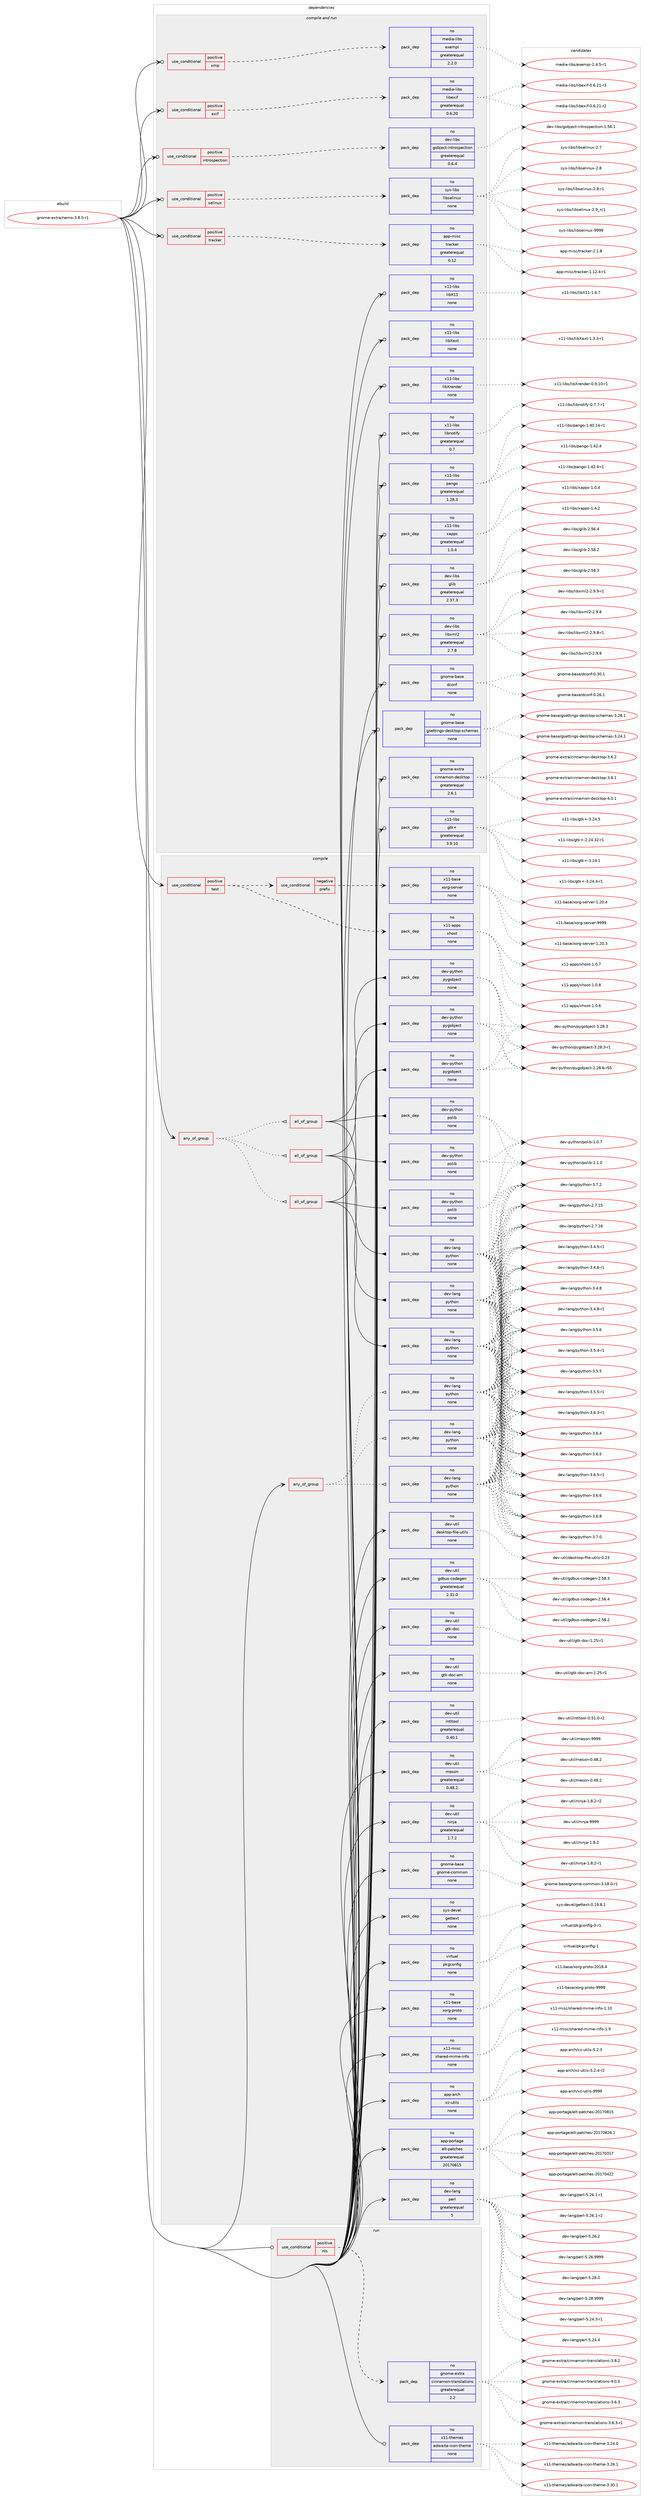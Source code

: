 digraph prolog {

# *************
# Graph options
# *************

newrank=true;
concentrate=true;
compound=true;
graph [rankdir=LR,fontname=Helvetica,fontsize=10,ranksep=1.5];#, ranksep=2.5, nodesep=0.2];
edge  [arrowhead=vee];
node  [fontname=Helvetica,fontsize=10];

# **********
# The ebuild
# **********

subgraph cluster_leftcol {
color=gray;
rank=same;
label=<<i>ebuild</i>>;
id [label="gnome-extra/nemo-3.8.5-r1", color=red, width=4, href="../gnome-extra/nemo-3.8.5-r1.svg"];
}

# ****************
# The dependencies
# ****************

subgraph cluster_midcol {
color=gray;
label=<<i>dependencies</i>>;
subgraph cluster_compile {
fillcolor="#eeeeee";
style=filled;
label=<<i>compile</i>>;
subgraph any23633 {
dependency1568489 [label=<<TABLE BORDER="0" CELLBORDER="1" CELLSPACING="0" CELLPADDING="4"><TR><TD CELLPADDING="10">any_of_group</TD></TR></TABLE>>, shape=none, color=red];subgraph all630 {
dependency1568490 [label=<<TABLE BORDER="0" CELLBORDER="1" CELLSPACING="0" CELLPADDING="4"><TR><TD CELLPADDING="10">all_of_group</TD></TR></TABLE>>, shape=none, color=red];subgraph pack1116074 {
dependency1568491 [label=<<TABLE BORDER="0" CELLBORDER="1" CELLSPACING="0" CELLPADDING="4" WIDTH="220"><TR><TD ROWSPAN="6" CELLPADDING="30">pack_dep</TD></TR><TR><TD WIDTH="110">no</TD></TR><TR><TD>dev-lang</TD></TR><TR><TD>python</TD></TR><TR><TD>none</TD></TR><TR><TD></TD></TR></TABLE>>, shape=none, color=blue];
}
dependency1568490:e -> dependency1568491:w [weight=20,style="solid",arrowhead="inv"];
subgraph pack1116075 {
dependency1568492 [label=<<TABLE BORDER="0" CELLBORDER="1" CELLSPACING="0" CELLPADDING="4" WIDTH="220"><TR><TD ROWSPAN="6" CELLPADDING="30">pack_dep</TD></TR><TR><TD WIDTH="110">no</TD></TR><TR><TD>dev-python</TD></TR><TR><TD>polib</TD></TR><TR><TD>none</TD></TR><TR><TD></TD></TR></TABLE>>, shape=none, color=blue];
}
dependency1568490:e -> dependency1568492:w [weight=20,style="solid",arrowhead="inv"];
subgraph pack1116076 {
dependency1568493 [label=<<TABLE BORDER="0" CELLBORDER="1" CELLSPACING="0" CELLPADDING="4" WIDTH="220"><TR><TD ROWSPAN="6" CELLPADDING="30">pack_dep</TD></TR><TR><TD WIDTH="110">no</TD></TR><TR><TD>dev-python</TD></TR><TR><TD>pygobject</TD></TR><TR><TD>none</TD></TR><TR><TD></TD></TR></TABLE>>, shape=none, color=blue];
}
dependency1568490:e -> dependency1568493:w [weight=20,style="solid",arrowhead="inv"];
}
dependency1568489:e -> dependency1568490:w [weight=20,style="dotted",arrowhead="oinv"];
subgraph all631 {
dependency1568494 [label=<<TABLE BORDER="0" CELLBORDER="1" CELLSPACING="0" CELLPADDING="4"><TR><TD CELLPADDING="10">all_of_group</TD></TR></TABLE>>, shape=none, color=red];subgraph pack1116077 {
dependency1568495 [label=<<TABLE BORDER="0" CELLBORDER="1" CELLSPACING="0" CELLPADDING="4" WIDTH="220"><TR><TD ROWSPAN="6" CELLPADDING="30">pack_dep</TD></TR><TR><TD WIDTH="110">no</TD></TR><TR><TD>dev-lang</TD></TR><TR><TD>python</TD></TR><TR><TD>none</TD></TR><TR><TD></TD></TR></TABLE>>, shape=none, color=blue];
}
dependency1568494:e -> dependency1568495:w [weight=20,style="solid",arrowhead="inv"];
subgraph pack1116078 {
dependency1568496 [label=<<TABLE BORDER="0" CELLBORDER="1" CELLSPACING="0" CELLPADDING="4" WIDTH="220"><TR><TD ROWSPAN="6" CELLPADDING="30">pack_dep</TD></TR><TR><TD WIDTH="110">no</TD></TR><TR><TD>dev-python</TD></TR><TR><TD>polib</TD></TR><TR><TD>none</TD></TR><TR><TD></TD></TR></TABLE>>, shape=none, color=blue];
}
dependency1568494:e -> dependency1568496:w [weight=20,style="solid",arrowhead="inv"];
subgraph pack1116079 {
dependency1568497 [label=<<TABLE BORDER="0" CELLBORDER="1" CELLSPACING="0" CELLPADDING="4" WIDTH="220"><TR><TD ROWSPAN="6" CELLPADDING="30">pack_dep</TD></TR><TR><TD WIDTH="110">no</TD></TR><TR><TD>dev-python</TD></TR><TR><TD>pygobject</TD></TR><TR><TD>none</TD></TR><TR><TD></TD></TR></TABLE>>, shape=none, color=blue];
}
dependency1568494:e -> dependency1568497:w [weight=20,style="solid",arrowhead="inv"];
}
dependency1568489:e -> dependency1568494:w [weight=20,style="dotted",arrowhead="oinv"];
subgraph all632 {
dependency1568498 [label=<<TABLE BORDER="0" CELLBORDER="1" CELLSPACING="0" CELLPADDING="4"><TR><TD CELLPADDING="10">all_of_group</TD></TR></TABLE>>, shape=none, color=red];subgraph pack1116080 {
dependency1568499 [label=<<TABLE BORDER="0" CELLBORDER="1" CELLSPACING="0" CELLPADDING="4" WIDTH="220"><TR><TD ROWSPAN="6" CELLPADDING="30">pack_dep</TD></TR><TR><TD WIDTH="110">no</TD></TR><TR><TD>dev-lang</TD></TR><TR><TD>python</TD></TR><TR><TD>none</TD></TR><TR><TD></TD></TR></TABLE>>, shape=none, color=blue];
}
dependency1568498:e -> dependency1568499:w [weight=20,style="solid",arrowhead="inv"];
subgraph pack1116081 {
dependency1568500 [label=<<TABLE BORDER="0" CELLBORDER="1" CELLSPACING="0" CELLPADDING="4" WIDTH="220"><TR><TD ROWSPAN="6" CELLPADDING="30">pack_dep</TD></TR><TR><TD WIDTH="110">no</TD></TR><TR><TD>dev-python</TD></TR><TR><TD>polib</TD></TR><TR><TD>none</TD></TR><TR><TD></TD></TR></TABLE>>, shape=none, color=blue];
}
dependency1568498:e -> dependency1568500:w [weight=20,style="solid",arrowhead="inv"];
subgraph pack1116082 {
dependency1568501 [label=<<TABLE BORDER="0" CELLBORDER="1" CELLSPACING="0" CELLPADDING="4" WIDTH="220"><TR><TD ROWSPAN="6" CELLPADDING="30">pack_dep</TD></TR><TR><TD WIDTH="110">no</TD></TR><TR><TD>dev-python</TD></TR><TR><TD>pygobject</TD></TR><TR><TD>none</TD></TR><TR><TD></TD></TR></TABLE>>, shape=none, color=blue];
}
dependency1568498:e -> dependency1568501:w [weight=20,style="solid",arrowhead="inv"];
}
dependency1568489:e -> dependency1568498:w [weight=20,style="dotted",arrowhead="oinv"];
}
id:e -> dependency1568489:w [weight=20,style="solid",arrowhead="vee"];
subgraph any23634 {
dependency1568502 [label=<<TABLE BORDER="0" CELLBORDER="1" CELLSPACING="0" CELLPADDING="4"><TR><TD CELLPADDING="10">any_of_group</TD></TR></TABLE>>, shape=none, color=red];subgraph pack1116083 {
dependency1568503 [label=<<TABLE BORDER="0" CELLBORDER="1" CELLSPACING="0" CELLPADDING="4" WIDTH="220"><TR><TD ROWSPAN="6" CELLPADDING="30">pack_dep</TD></TR><TR><TD WIDTH="110">no</TD></TR><TR><TD>dev-lang</TD></TR><TR><TD>python</TD></TR><TR><TD>none</TD></TR><TR><TD></TD></TR></TABLE>>, shape=none, color=blue];
}
dependency1568502:e -> dependency1568503:w [weight=20,style="dotted",arrowhead="oinv"];
subgraph pack1116084 {
dependency1568504 [label=<<TABLE BORDER="0" CELLBORDER="1" CELLSPACING="0" CELLPADDING="4" WIDTH="220"><TR><TD ROWSPAN="6" CELLPADDING="30">pack_dep</TD></TR><TR><TD WIDTH="110">no</TD></TR><TR><TD>dev-lang</TD></TR><TR><TD>python</TD></TR><TR><TD>none</TD></TR><TR><TD></TD></TR></TABLE>>, shape=none, color=blue];
}
dependency1568502:e -> dependency1568504:w [weight=20,style="dotted",arrowhead="oinv"];
subgraph pack1116085 {
dependency1568505 [label=<<TABLE BORDER="0" CELLBORDER="1" CELLSPACING="0" CELLPADDING="4" WIDTH="220"><TR><TD ROWSPAN="6" CELLPADDING="30">pack_dep</TD></TR><TR><TD WIDTH="110">no</TD></TR><TR><TD>dev-lang</TD></TR><TR><TD>python</TD></TR><TR><TD>none</TD></TR><TR><TD></TD></TR></TABLE>>, shape=none, color=blue];
}
dependency1568502:e -> dependency1568505:w [weight=20,style="dotted",arrowhead="oinv"];
}
id:e -> dependency1568502:w [weight=20,style="solid",arrowhead="vee"];
subgraph cond428155 {
dependency1568506 [label=<<TABLE BORDER="0" CELLBORDER="1" CELLSPACING="0" CELLPADDING="4"><TR><TD ROWSPAN="3" CELLPADDING="10">use_conditional</TD></TR><TR><TD>positive</TD></TR><TR><TD>test</TD></TR></TABLE>>, shape=none, color=red];
subgraph cond428156 {
dependency1568507 [label=<<TABLE BORDER="0" CELLBORDER="1" CELLSPACING="0" CELLPADDING="4"><TR><TD ROWSPAN="3" CELLPADDING="10">use_conditional</TD></TR><TR><TD>negative</TD></TR><TR><TD>prefix</TD></TR></TABLE>>, shape=none, color=red];
subgraph pack1116086 {
dependency1568508 [label=<<TABLE BORDER="0" CELLBORDER="1" CELLSPACING="0" CELLPADDING="4" WIDTH="220"><TR><TD ROWSPAN="6" CELLPADDING="30">pack_dep</TD></TR><TR><TD WIDTH="110">no</TD></TR><TR><TD>x11-base</TD></TR><TR><TD>xorg-server</TD></TR><TR><TD>none</TD></TR><TR><TD></TD></TR></TABLE>>, shape=none, color=blue];
}
dependency1568507:e -> dependency1568508:w [weight=20,style="dashed",arrowhead="vee"];
}
dependency1568506:e -> dependency1568507:w [weight=20,style="dashed",arrowhead="vee"];
subgraph pack1116087 {
dependency1568509 [label=<<TABLE BORDER="0" CELLBORDER="1" CELLSPACING="0" CELLPADDING="4" WIDTH="220"><TR><TD ROWSPAN="6" CELLPADDING="30">pack_dep</TD></TR><TR><TD WIDTH="110">no</TD></TR><TR><TD>x11-apps</TD></TR><TR><TD>xhost</TD></TR><TR><TD>none</TD></TR><TR><TD></TD></TR></TABLE>>, shape=none, color=blue];
}
dependency1568506:e -> dependency1568509:w [weight=20,style="dashed",arrowhead="vee"];
}
id:e -> dependency1568506:w [weight=20,style="solid",arrowhead="vee"];
subgraph pack1116088 {
dependency1568510 [label=<<TABLE BORDER="0" CELLBORDER="1" CELLSPACING="0" CELLPADDING="4" WIDTH="220"><TR><TD ROWSPAN="6" CELLPADDING="30">pack_dep</TD></TR><TR><TD WIDTH="110">no</TD></TR><TR><TD>app-arch</TD></TR><TR><TD>xz-utils</TD></TR><TR><TD>none</TD></TR><TR><TD></TD></TR></TABLE>>, shape=none, color=blue];
}
id:e -> dependency1568510:w [weight=20,style="solid",arrowhead="vee"];
subgraph pack1116089 {
dependency1568511 [label=<<TABLE BORDER="0" CELLBORDER="1" CELLSPACING="0" CELLPADDING="4" WIDTH="220"><TR><TD ROWSPAN="6" CELLPADDING="30">pack_dep</TD></TR><TR><TD WIDTH="110">no</TD></TR><TR><TD>app-portage</TD></TR><TR><TD>elt-patches</TD></TR><TR><TD>greaterequal</TD></TR><TR><TD>20170815</TD></TR></TABLE>>, shape=none, color=blue];
}
id:e -> dependency1568511:w [weight=20,style="solid",arrowhead="vee"];
subgraph pack1116090 {
dependency1568512 [label=<<TABLE BORDER="0" CELLBORDER="1" CELLSPACING="0" CELLPADDING="4" WIDTH="220"><TR><TD ROWSPAN="6" CELLPADDING="30">pack_dep</TD></TR><TR><TD WIDTH="110">no</TD></TR><TR><TD>dev-lang</TD></TR><TR><TD>perl</TD></TR><TR><TD>greaterequal</TD></TR><TR><TD>5</TD></TR></TABLE>>, shape=none, color=blue];
}
id:e -> dependency1568512:w [weight=20,style="solid",arrowhead="vee"];
subgraph pack1116091 {
dependency1568513 [label=<<TABLE BORDER="0" CELLBORDER="1" CELLSPACING="0" CELLPADDING="4" WIDTH="220"><TR><TD ROWSPAN="6" CELLPADDING="30">pack_dep</TD></TR><TR><TD WIDTH="110">no</TD></TR><TR><TD>dev-util</TD></TR><TR><TD>desktop-file-utils</TD></TR><TR><TD>none</TD></TR><TR><TD></TD></TR></TABLE>>, shape=none, color=blue];
}
id:e -> dependency1568513:w [weight=20,style="solid",arrowhead="vee"];
subgraph pack1116092 {
dependency1568514 [label=<<TABLE BORDER="0" CELLBORDER="1" CELLSPACING="0" CELLPADDING="4" WIDTH="220"><TR><TD ROWSPAN="6" CELLPADDING="30">pack_dep</TD></TR><TR><TD WIDTH="110">no</TD></TR><TR><TD>dev-util</TD></TR><TR><TD>gdbus-codegen</TD></TR><TR><TD>greaterequal</TD></TR><TR><TD>2.31.0</TD></TR></TABLE>>, shape=none, color=blue];
}
id:e -> dependency1568514:w [weight=20,style="solid",arrowhead="vee"];
subgraph pack1116093 {
dependency1568515 [label=<<TABLE BORDER="0" CELLBORDER="1" CELLSPACING="0" CELLPADDING="4" WIDTH="220"><TR><TD ROWSPAN="6" CELLPADDING="30">pack_dep</TD></TR><TR><TD WIDTH="110">no</TD></TR><TR><TD>dev-util</TD></TR><TR><TD>gtk-doc</TD></TR><TR><TD>none</TD></TR><TR><TD></TD></TR></TABLE>>, shape=none, color=blue];
}
id:e -> dependency1568515:w [weight=20,style="solid",arrowhead="vee"];
subgraph pack1116094 {
dependency1568516 [label=<<TABLE BORDER="0" CELLBORDER="1" CELLSPACING="0" CELLPADDING="4" WIDTH="220"><TR><TD ROWSPAN="6" CELLPADDING="30">pack_dep</TD></TR><TR><TD WIDTH="110">no</TD></TR><TR><TD>dev-util</TD></TR><TR><TD>gtk-doc-am</TD></TR><TR><TD>none</TD></TR><TR><TD></TD></TR></TABLE>>, shape=none, color=blue];
}
id:e -> dependency1568516:w [weight=20,style="solid",arrowhead="vee"];
subgraph pack1116095 {
dependency1568517 [label=<<TABLE BORDER="0" CELLBORDER="1" CELLSPACING="0" CELLPADDING="4" WIDTH="220"><TR><TD ROWSPAN="6" CELLPADDING="30">pack_dep</TD></TR><TR><TD WIDTH="110">no</TD></TR><TR><TD>dev-util</TD></TR><TR><TD>intltool</TD></TR><TR><TD>greaterequal</TD></TR><TR><TD>0.40.1</TD></TR></TABLE>>, shape=none, color=blue];
}
id:e -> dependency1568517:w [weight=20,style="solid",arrowhead="vee"];
subgraph pack1116096 {
dependency1568518 [label=<<TABLE BORDER="0" CELLBORDER="1" CELLSPACING="0" CELLPADDING="4" WIDTH="220"><TR><TD ROWSPAN="6" CELLPADDING="30">pack_dep</TD></TR><TR><TD WIDTH="110">no</TD></TR><TR><TD>dev-util</TD></TR><TR><TD>meson</TD></TR><TR><TD>greaterequal</TD></TR><TR><TD>0.48.2</TD></TR></TABLE>>, shape=none, color=blue];
}
id:e -> dependency1568518:w [weight=20,style="solid",arrowhead="vee"];
subgraph pack1116097 {
dependency1568519 [label=<<TABLE BORDER="0" CELLBORDER="1" CELLSPACING="0" CELLPADDING="4" WIDTH="220"><TR><TD ROWSPAN="6" CELLPADDING="30">pack_dep</TD></TR><TR><TD WIDTH="110">no</TD></TR><TR><TD>dev-util</TD></TR><TR><TD>ninja</TD></TR><TR><TD>greaterequal</TD></TR><TR><TD>1.7.2</TD></TR></TABLE>>, shape=none, color=blue];
}
id:e -> dependency1568519:w [weight=20,style="solid",arrowhead="vee"];
subgraph pack1116098 {
dependency1568520 [label=<<TABLE BORDER="0" CELLBORDER="1" CELLSPACING="0" CELLPADDING="4" WIDTH="220"><TR><TD ROWSPAN="6" CELLPADDING="30">pack_dep</TD></TR><TR><TD WIDTH="110">no</TD></TR><TR><TD>gnome-base</TD></TR><TR><TD>gnome-common</TD></TR><TR><TD>none</TD></TR><TR><TD></TD></TR></TABLE>>, shape=none, color=blue];
}
id:e -> dependency1568520:w [weight=20,style="solid",arrowhead="vee"];
subgraph pack1116099 {
dependency1568521 [label=<<TABLE BORDER="0" CELLBORDER="1" CELLSPACING="0" CELLPADDING="4" WIDTH="220"><TR><TD ROWSPAN="6" CELLPADDING="30">pack_dep</TD></TR><TR><TD WIDTH="110">no</TD></TR><TR><TD>sys-devel</TD></TR><TR><TD>gettext</TD></TR><TR><TD>none</TD></TR><TR><TD></TD></TR></TABLE>>, shape=none, color=blue];
}
id:e -> dependency1568521:w [weight=20,style="solid",arrowhead="vee"];
subgraph pack1116100 {
dependency1568522 [label=<<TABLE BORDER="0" CELLBORDER="1" CELLSPACING="0" CELLPADDING="4" WIDTH="220"><TR><TD ROWSPAN="6" CELLPADDING="30">pack_dep</TD></TR><TR><TD WIDTH="110">no</TD></TR><TR><TD>virtual</TD></TR><TR><TD>pkgconfig</TD></TR><TR><TD>none</TD></TR><TR><TD></TD></TR></TABLE>>, shape=none, color=blue];
}
id:e -> dependency1568522:w [weight=20,style="solid",arrowhead="vee"];
subgraph pack1116101 {
dependency1568523 [label=<<TABLE BORDER="0" CELLBORDER="1" CELLSPACING="0" CELLPADDING="4" WIDTH="220"><TR><TD ROWSPAN="6" CELLPADDING="30">pack_dep</TD></TR><TR><TD WIDTH="110">no</TD></TR><TR><TD>x11-base</TD></TR><TR><TD>xorg-proto</TD></TR><TR><TD>none</TD></TR><TR><TD></TD></TR></TABLE>>, shape=none, color=blue];
}
id:e -> dependency1568523:w [weight=20,style="solid",arrowhead="vee"];
subgraph pack1116102 {
dependency1568524 [label=<<TABLE BORDER="0" CELLBORDER="1" CELLSPACING="0" CELLPADDING="4" WIDTH="220"><TR><TD ROWSPAN="6" CELLPADDING="30">pack_dep</TD></TR><TR><TD WIDTH="110">no</TD></TR><TR><TD>x11-misc</TD></TR><TR><TD>shared-mime-info</TD></TR><TR><TD>none</TD></TR><TR><TD></TD></TR></TABLE>>, shape=none, color=blue];
}
id:e -> dependency1568524:w [weight=20,style="solid",arrowhead="vee"];
}
subgraph cluster_compileandrun {
fillcolor="#eeeeee";
style=filled;
label=<<i>compile and run</i>>;
subgraph cond428157 {
dependency1568525 [label=<<TABLE BORDER="0" CELLBORDER="1" CELLSPACING="0" CELLPADDING="4"><TR><TD ROWSPAN="3" CELLPADDING="10">use_conditional</TD></TR><TR><TD>positive</TD></TR><TR><TD>exif</TD></TR></TABLE>>, shape=none, color=red];
subgraph pack1116103 {
dependency1568526 [label=<<TABLE BORDER="0" CELLBORDER="1" CELLSPACING="0" CELLPADDING="4" WIDTH="220"><TR><TD ROWSPAN="6" CELLPADDING="30">pack_dep</TD></TR><TR><TD WIDTH="110">no</TD></TR><TR><TD>media-libs</TD></TR><TR><TD>libexif</TD></TR><TR><TD>greaterequal</TD></TR><TR><TD>0.6.20</TD></TR></TABLE>>, shape=none, color=blue];
}
dependency1568525:e -> dependency1568526:w [weight=20,style="dashed",arrowhead="vee"];
}
id:e -> dependency1568525:w [weight=20,style="solid",arrowhead="odotvee"];
subgraph cond428158 {
dependency1568527 [label=<<TABLE BORDER="0" CELLBORDER="1" CELLSPACING="0" CELLPADDING="4"><TR><TD ROWSPAN="3" CELLPADDING="10">use_conditional</TD></TR><TR><TD>positive</TD></TR><TR><TD>introspection</TD></TR></TABLE>>, shape=none, color=red];
subgraph pack1116104 {
dependency1568528 [label=<<TABLE BORDER="0" CELLBORDER="1" CELLSPACING="0" CELLPADDING="4" WIDTH="220"><TR><TD ROWSPAN="6" CELLPADDING="30">pack_dep</TD></TR><TR><TD WIDTH="110">no</TD></TR><TR><TD>dev-libs</TD></TR><TR><TD>gobject-introspection</TD></TR><TR><TD>greaterequal</TD></TR><TR><TD>0.6.4</TD></TR></TABLE>>, shape=none, color=blue];
}
dependency1568527:e -> dependency1568528:w [weight=20,style="dashed",arrowhead="vee"];
}
id:e -> dependency1568527:w [weight=20,style="solid",arrowhead="odotvee"];
subgraph cond428159 {
dependency1568529 [label=<<TABLE BORDER="0" CELLBORDER="1" CELLSPACING="0" CELLPADDING="4"><TR><TD ROWSPAN="3" CELLPADDING="10">use_conditional</TD></TR><TR><TD>positive</TD></TR><TR><TD>selinux</TD></TR></TABLE>>, shape=none, color=red];
subgraph pack1116105 {
dependency1568530 [label=<<TABLE BORDER="0" CELLBORDER="1" CELLSPACING="0" CELLPADDING="4" WIDTH="220"><TR><TD ROWSPAN="6" CELLPADDING="30">pack_dep</TD></TR><TR><TD WIDTH="110">no</TD></TR><TR><TD>sys-libs</TD></TR><TR><TD>libselinux</TD></TR><TR><TD>none</TD></TR><TR><TD></TD></TR></TABLE>>, shape=none, color=blue];
}
dependency1568529:e -> dependency1568530:w [weight=20,style="dashed",arrowhead="vee"];
}
id:e -> dependency1568529:w [weight=20,style="solid",arrowhead="odotvee"];
subgraph cond428160 {
dependency1568531 [label=<<TABLE BORDER="0" CELLBORDER="1" CELLSPACING="0" CELLPADDING="4"><TR><TD ROWSPAN="3" CELLPADDING="10">use_conditional</TD></TR><TR><TD>positive</TD></TR><TR><TD>tracker</TD></TR></TABLE>>, shape=none, color=red];
subgraph pack1116106 {
dependency1568532 [label=<<TABLE BORDER="0" CELLBORDER="1" CELLSPACING="0" CELLPADDING="4" WIDTH="220"><TR><TD ROWSPAN="6" CELLPADDING="30">pack_dep</TD></TR><TR><TD WIDTH="110">no</TD></TR><TR><TD>app-misc</TD></TR><TR><TD>tracker</TD></TR><TR><TD>greaterequal</TD></TR><TR><TD>0.12</TD></TR></TABLE>>, shape=none, color=blue];
}
dependency1568531:e -> dependency1568532:w [weight=20,style="dashed",arrowhead="vee"];
}
id:e -> dependency1568531:w [weight=20,style="solid",arrowhead="odotvee"];
subgraph cond428161 {
dependency1568533 [label=<<TABLE BORDER="0" CELLBORDER="1" CELLSPACING="0" CELLPADDING="4"><TR><TD ROWSPAN="3" CELLPADDING="10">use_conditional</TD></TR><TR><TD>positive</TD></TR><TR><TD>xmp</TD></TR></TABLE>>, shape=none, color=red];
subgraph pack1116107 {
dependency1568534 [label=<<TABLE BORDER="0" CELLBORDER="1" CELLSPACING="0" CELLPADDING="4" WIDTH="220"><TR><TD ROWSPAN="6" CELLPADDING="30">pack_dep</TD></TR><TR><TD WIDTH="110">no</TD></TR><TR><TD>media-libs</TD></TR><TR><TD>exempi</TD></TR><TR><TD>greaterequal</TD></TR><TR><TD>2.2.0</TD></TR></TABLE>>, shape=none, color=blue];
}
dependency1568533:e -> dependency1568534:w [weight=20,style="dashed",arrowhead="vee"];
}
id:e -> dependency1568533:w [weight=20,style="solid",arrowhead="odotvee"];
subgraph pack1116108 {
dependency1568535 [label=<<TABLE BORDER="0" CELLBORDER="1" CELLSPACING="0" CELLPADDING="4" WIDTH="220"><TR><TD ROWSPAN="6" CELLPADDING="30">pack_dep</TD></TR><TR><TD WIDTH="110">no</TD></TR><TR><TD>dev-libs</TD></TR><TR><TD>glib</TD></TR><TR><TD>greaterequal</TD></TR><TR><TD>2.37.3</TD></TR></TABLE>>, shape=none, color=blue];
}
id:e -> dependency1568535:w [weight=20,style="solid",arrowhead="odotvee"];
subgraph pack1116109 {
dependency1568536 [label=<<TABLE BORDER="0" CELLBORDER="1" CELLSPACING="0" CELLPADDING="4" WIDTH="220"><TR><TD ROWSPAN="6" CELLPADDING="30">pack_dep</TD></TR><TR><TD WIDTH="110">no</TD></TR><TR><TD>dev-libs</TD></TR><TR><TD>libxml2</TD></TR><TR><TD>greaterequal</TD></TR><TR><TD>2.7.8</TD></TR></TABLE>>, shape=none, color=blue];
}
id:e -> dependency1568536:w [weight=20,style="solid",arrowhead="odotvee"];
subgraph pack1116110 {
dependency1568537 [label=<<TABLE BORDER="0" CELLBORDER="1" CELLSPACING="0" CELLPADDING="4" WIDTH="220"><TR><TD ROWSPAN="6" CELLPADDING="30">pack_dep</TD></TR><TR><TD WIDTH="110">no</TD></TR><TR><TD>gnome-base</TD></TR><TR><TD>dconf</TD></TR><TR><TD>none</TD></TR><TR><TD></TD></TR></TABLE>>, shape=none, color=blue];
}
id:e -> dependency1568537:w [weight=20,style="solid",arrowhead="odotvee"];
subgraph pack1116111 {
dependency1568538 [label=<<TABLE BORDER="0" CELLBORDER="1" CELLSPACING="0" CELLPADDING="4" WIDTH="220"><TR><TD ROWSPAN="6" CELLPADDING="30">pack_dep</TD></TR><TR><TD WIDTH="110">no</TD></TR><TR><TD>gnome-base</TD></TR><TR><TD>gsettings-desktop-schemas</TD></TR><TR><TD>none</TD></TR><TR><TD></TD></TR></TABLE>>, shape=none, color=blue];
}
id:e -> dependency1568538:w [weight=20,style="solid",arrowhead="odotvee"];
subgraph pack1116112 {
dependency1568539 [label=<<TABLE BORDER="0" CELLBORDER="1" CELLSPACING="0" CELLPADDING="4" WIDTH="220"><TR><TD ROWSPAN="6" CELLPADDING="30">pack_dep</TD></TR><TR><TD WIDTH="110">no</TD></TR><TR><TD>gnome-extra</TD></TR><TR><TD>cinnamon-desktop</TD></TR><TR><TD>greaterequal</TD></TR><TR><TD>2.6.1</TD></TR></TABLE>>, shape=none, color=blue];
}
id:e -> dependency1568539:w [weight=20,style="solid",arrowhead="odotvee"];
subgraph pack1116113 {
dependency1568540 [label=<<TABLE BORDER="0" CELLBORDER="1" CELLSPACING="0" CELLPADDING="4" WIDTH="220"><TR><TD ROWSPAN="6" CELLPADDING="30">pack_dep</TD></TR><TR><TD WIDTH="110">no</TD></TR><TR><TD>x11-libs</TD></TR><TR><TD>gtk+</TD></TR><TR><TD>greaterequal</TD></TR><TR><TD>3.9.10</TD></TR></TABLE>>, shape=none, color=blue];
}
id:e -> dependency1568540:w [weight=20,style="solid",arrowhead="odotvee"];
subgraph pack1116114 {
dependency1568541 [label=<<TABLE BORDER="0" CELLBORDER="1" CELLSPACING="0" CELLPADDING="4" WIDTH="220"><TR><TD ROWSPAN="6" CELLPADDING="30">pack_dep</TD></TR><TR><TD WIDTH="110">no</TD></TR><TR><TD>x11-libs</TD></TR><TR><TD>libX11</TD></TR><TR><TD>none</TD></TR><TR><TD></TD></TR></TABLE>>, shape=none, color=blue];
}
id:e -> dependency1568541:w [weight=20,style="solid",arrowhead="odotvee"];
subgraph pack1116115 {
dependency1568542 [label=<<TABLE BORDER="0" CELLBORDER="1" CELLSPACING="0" CELLPADDING="4" WIDTH="220"><TR><TD ROWSPAN="6" CELLPADDING="30">pack_dep</TD></TR><TR><TD WIDTH="110">no</TD></TR><TR><TD>x11-libs</TD></TR><TR><TD>libXext</TD></TR><TR><TD>none</TD></TR><TR><TD></TD></TR></TABLE>>, shape=none, color=blue];
}
id:e -> dependency1568542:w [weight=20,style="solid",arrowhead="odotvee"];
subgraph pack1116116 {
dependency1568543 [label=<<TABLE BORDER="0" CELLBORDER="1" CELLSPACING="0" CELLPADDING="4" WIDTH="220"><TR><TD ROWSPAN="6" CELLPADDING="30">pack_dep</TD></TR><TR><TD WIDTH="110">no</TD></TR><TR><TD>x11-libs</TD></TR><TR><TD>libXrender</TD></TR><TR><TD>none</TD></TR><TR><TD></TD></TR></TABLE>>, shape=none, color=blue];
}
id:e -> dependency1568543:w [weight=20,style="solid",arrowhead="odotvee"];
subgraph pack1116117 {
dependency1568544 [label=<<TABLE BORDER="0" CELLBORDER="1" CELLSPACING="0" CELLPADDING="4" WIDTH="220"><TR><TD ROWSPAN="6" CELLPADDING="30">pack_dep</TD></TR><TR><TD WIDTH="110">no</TD></TR><TR><TD>x11-libs</TD></TR><TR><TD>libnotify</TD></TR><TR><TD>greaterequal</TD></TR><TR><TD>0.7</TD></TR></TABLE>>, shape=none, color=blue];
}
id:e -> dependency1568544:w [weight=20,style="solid",arrowhead="odotvee"];
subgraph pack1116118 {
dependency1568545 [label=<<TABLE BORDER="0" CELLBORDER="1" CELLSPACING="0" CELLPADDING="4" WIDTH="220"><TR><TD ROWSPAN="6" CELLPADDING="30">pack_dep</TD></TR><TR><TD WIDTH="110">no</TD></TR><TR><TD>x11-libs</TD></TR><TR><TD>pango</TD></TR><TR><TD>greaterequal</TD></TR><TR><TD>1.28.3</TD></TR></TABLE>>, shape=none, color=blue];
}
id:e -> dependency1568545:w [weight=20,style="solid",arrowhead="odotvee"];
subgraph pack1116119 {
dependency1568546 [label=<<TABLE BORDER="0" CELLBORDER="1" CELLSPACING="0" CELLPADDING="4" WIDTH="220"><TR><TD ROWSPAN="6" CELLPADDING="30">pack_dep</TD></TR><TR><TD WIDTH="110">no</TD></TR><TR><TD>x11-libs</TD></TR><TR><TD>xapps</TD></TR><TR><TD>greaterequal</TD></TR><TR><TD>1.0.4</TD></TR></TABLE>>, shape=none, color=blue];
}
id:e -> dependency1568546:w [weight=20,style="solid",arrowhead="odotvee"];
}
subgraph cluster_run {
fillcolor="#eeeeee";
style=filled;
label=<<i>run</i>>;
subgraph cond428162 {
dependency1568547 [label=<<TABLE BORDER="0" CELLBORDER="1" CELLSPACING="0" CELLPADDING="4"><TR><TD ROWSPAN="3" CELLPADDING="10">use_conditional</TD></TR><TR><TD>positive</TD></TR><TR><TD>nls</TD></TR></TABLE>>, shape=none, color=red];
subgraph pack1116120 {
dependency1568548 [label=<<TABLE BORDER="0" CELLBORDER="1" CELLSPACING="0" CELLPADDING="4" WIDTH="220"><TR><TD ROWSPAN="6" CELLPADDING="30">pack_dep</TD></TR><TR><TD WIDTH="110">no</TD></TR><TR><TD>gnome-extra</TD></TR><TR><TD>cinnamon-translations</TD></TR><TR><TD>greaterequal</TD></TR><TR><TD>2.2</TD></TR></TABLE>>, shape=none, color=blue];
}
dependency1568547:e -> dependency1568548:w [weight=20,style="dashed",arrowhead="vee"];
}
id:e -> dependency1568547:w [weight=20,style="solid",arrowhead="odot"];
subgraph pack1116121 {
dependency1568549 [label=<<TABLE BORDER="0" CELLBORDER="1" CELLSPACING="0" CELLPADDING="4" WIDTH="220"><TR><TD ROWSPAN="6" CELLPADDING="30">pack_dep</TD></TR><TR><TD WIDTH="110">no</TD></TR><TR><TD>x11-themes</TD></TR><TR><TD>adwaita-icon-theme</TD></TR><TR><TD>none</TD></TR><TR><TD></TD></TR></TABLE>>, shape=none, color=blue];
}
id:e -> dependency1568549:w [weight=20,style="solid",arrowhead="odot"];
}
}

# **************
# The candidates
# **************

subgraph cluster_choices {
rank=same;
color=gray;
label=<<i>candidates</i>>;

subgraph choice1116074 {
color=black;
nodesep=1;
choice10010111845108971101034711212111610411111045504655464953 [label="dev-lang/python-2.7.15", color=red, width=4,href="../dev-lang/python-2.7.15.svg"];
choice10010111845108971101034711212111610411111045504655464954 [label="dev-lang/python-2.7.16", color=red, width=4,href="../dev-lang/python-2.7.16.svg"];
choice1001011184510897110103471121211161041111104551465246534511449 [label="dev-lang/python-3.4.5-r1", color=red, width=4,href="../dev-lang/python-3.4.5-r1.svg"];
choice1001011184510897110103471121211161041111104551465246544511449 [label="dev-lang/python-3.4.6-r1", color=red, width=4,href="../dev-lang/python-3.4.6-r1.svg"];
choice100101118451089711010347112121116104111110455146524656 [label="dev-lang/python-3.4.8", color=red, width=4,href="../dev-lang/python-3.4.8.svg"];
choice1001011184510897110103471121211161041111104551465246564511449 [label="dev-lang/python-3.4.8-r1", color=red, width=4,href="../dev-lang/python-3.4.8-r1.svg"];
choice1001011184510897110103471121211161041111104551465346524511449 [label="dev-lang/python-3.5.4-r1", color=red, width=4,href="../dev-lang/python-3.5.4-r1.svg"];
choice100101118451089711010347112121116104111110455146534653 [label="dev-lang/python-3.5.5", color=red, width=4,href="../dev-lang/python-3.5.5.svg"];
choice1001011184510897110103471121211161041111104551465346534511449 [label="dev-lang/python-3.5.5-r1", color=red, width=4,href="../dev-lang/python-3.5.5-r1.svg"];
choice100101118451089711010347112121116104111110455146534654 [label="dev-lang/python-3.5.6", color=red, width=4,href="../dev-lang/python-3.5.6.svg"];
choice1001011184510897110103471121211161041111104551465446514511449 [label="dev-lang/python-3.6.3-r1", color=red, width=4,href="../dev-lang/python-3.6.3-r1.svg"];
choice100101118451089711010347112121116104111110455146544652 [label="dev-lang/python-3.6.4", color=red, width=4,href="../dev-lang/python-3.6.4.svg"];
choice100101118451089711010347112121116104111110455146544653 [label="dev-lang/python-3.6.5", color=red, width=4,href="../dev-lang/python-3.6.5.svg"];
choice1001011184510897110103471121211161041111104551465446534511449 [label="dev-lang/python-3.6.5-r1", color=red, width=4,href="../dev-lang/python-3.6.5-r1.svg"];
choice100101118451089711010347112121116104111110455146544654 [label="dev-lang/python-3.6.6", color=red, width=4,href="../dev-lang/python-3.6.6.svg"];
choice100101118451089711010347112121116104111110455146544656 [label="dev-lang/python-3.6.8", color=red, width=4,href="../dev-lang/python-3.6.8.svg"];
choice100101118451089711010347112121116104111110455146554648 [label="dev-lang/python-3.7.0", color=red, width=4,href="../dev-lang/python-3.7.0.svg"];
choice100101118451089711010347112121116104111110455146554650 [label="dev-lang/python-3.7.2", color=red, width=4,href="../dev-lang/python-3.7.2.svg"];
dependency1568491:e -> choice10010111845108971101034711212111610411111045504655464953:w [style=dotted,weight="100"];
dependency1568491:e -> choice10010111845108971101034711212111610411111045504655464954:w [style=dotted,weight="100"];
dependency1568491:e -> choice1001011184510897110103471121211161041111104551465246534511449:w [style=dotted,weight="100"];
dependency1568491:e -> choice1001011184510897110103471121211161041111104551465246544511449:w [style=dotted,weight="100"];
dependency1568491:e -> choice100101118451089711010347112121116104111110455146524656:w [style=dotted,weight="100"];
dependency1568491:e -> choice1001011184510897110103471121211161041111104551465246564511449:w [style=dotted,weight="100"];
dependency1568491:e -> choice1001011184510897110103471121211161041111104551465346524511449:w [style=dotted,weight="100"];
dependency1568491:e -> choice100101118451089711010347112121116104111110455146534653:w [style=dotted,weight="100"];
dependency1568491:e -> choice1001011184510897110103471121211161041111104551465346534511449:w [style=dotted,weight="100"];
dependency1568491:e -> choice100101118451089711010347112121116104111110455146534654:w [style=dotted,weight="100"];
dependency1568491:e -> choice1001011184510897110103471121211161041111104551465446514511449:w [style=dotted,weight="100"];
dependency1568491:e -> choice100101118451089711010347112121116104111110455146544652:w [style=dotted,weight="100"];
dependency1568491:e -> choice100101118451089711010347112121116104111110455146544653:w [style=dotted,weight="100"];
dependency1568491:e -> choice1001011184510897110103471121211161041111104551465446534511449:w [style=dotted,weight="100"];
dependency1568491:e -> choice100101118451089711010347112121116104111110455146544654:w [style=dotted,weight="100"];
dependency1568491:e -> choice100101118451089711010347112121116104111110455146544656:w [style=dotted,weight="100"];
dependency1568491:e -> choice100101118451089711010347112121116104111110455146554648:w [style=dotted,weight="100"];
dependency1568491:e -> choice100101118451089711010347112121116104111110455146554650:w [style=dotted,weight="100"];
}
subgraph choice1116075 {
color=black;
nodesep=1;
choice100101118451121211161041111104711211110810598454946484655 [label="dev-python/polib-1.0.7", color=red, width=4,href="../dev-python/polib-1.0.7.svg"];
choice100101118451121211161041111104711211110810598454946494648 [label="dev-python/polib-1.1.0", color=red, width=4,href="../dev-python/polib-1.1.0.svg"];
dependency1568492:e -> choice100101118451121211161041111104711211110810598454946484655:w [style=dotted,weight="100"];
dependency1568492:e -> choice100101118451121211161041111104711211110810598454946494648:w [style=dotted,weight="100"];
}
subgraph choice1116076 {
color=black;
nodesep=1;
choice1001011184511212111610411111047112121103111981061019911645504650564654451145353 [label="dev-python/pygobject-2.28.6-r55", color=red, width=4,href="../dev-python/pygobject-2.28.6-r55.svg"];
choice1001011184511212111610411111047112121103111981061019911645514650564651 [label="dev-python/pygobject-3.28.3", color=red, width=4,href="../dev-python/pygobject-3.28.3.svg"];
choice10010111845112121116104111110471121211031119810610199116455146505646514511449 [label="dev-python/pygobject-3.28.3-r1", color=red, width=4,href="../dev-python/pygobject-3.28.3-r1.svg"];
dependency1568493:e -> choice1001011184511212111610411111047112121103111981061019911645504650564654451145353:w [style=dotted,weight="100"];
dependency1568493:e -> choice1001011184511212111610411111047112121103111981061019911645514650564651:w [style=dotted,weight="100"];
dependency1568493:e -> choice10010111845112121116104111110471121211031119810610199116455146505646514511449:w [style=dotted,weight="100"];
}
subgraph choice1116077 {
color=black;
nodesep=1;
choice10010111845108971101034711212111610411111045504655464953 [label="dev-lang/python-2.7.15", color=red, width=4,href="../dev-lang/python-2.7.15.svg"];
choice10010111845108971101034711212111610411111045504655464954 [label="dev-lang/python-2.7.16", color=red, width=4,href="../dev-lang/python-2.7.16.svg"];
choice1001011184510897110103471121211161041111104551465246534511449 [label="dev-lang/python-3.4.5-r1", color=red, width=4,href="../dev-lang/python-3.4.5-r1.svg"];
choice1001011184510897110103471121211161041111104551465246544511449 [label="dev-lang/python-3.4.6-r1", color=red, width=4,href="../dev-lang/python-3.4.6-r1.svg"];
choice100101118451089711010347112121116104111110455146524656 [label="dev-lang/python-3.4.8", color=red, width=4,href="../dev-lang/python-3.4.8.svg"];
choice1001011184510897110103471121211161041111104551465246564511449 [label="dev-lang/python-3.4.8-r1", color=red, width=4,href="../dev-lang/python-3.4.8-r1.svg"];
choice1001011184510897110103471121211161041111104551465346524511449 [label="dev-lang/python-3.5.4-r1", color=red, width=4,href="../dev-lang/python-3.5.4-r1.svg"];
choice100101118451089711010347112121116104111110455146534653 [label="dev-lang/python-3.5.5", color=red, width=4,href="../dev-lang/python-3.5.5.svg"];
choice1001011184510897110103471121211161041111104551465346534511449 [label="dev-lang/python-3.5.5-r1", color=red, width=4,href="../dev-lang/python-3.5.5-r1.svg"];
choice100101118451089711010347112121116104111110455146534654 [label="dev-lang/python-3.5.6", color=red, width=4,href="../dev-lang/python-3.5.6.svg"];
choice1001011184510897110103471121211161041111104551465446514511449 [label="dev-lang/python-3.6.3-r1", color=red, width=4,href="../dev-lang/python-3.6.3-r1.svg"];
choice100101118451089711010347112121116104111110455146544652 [label="dev-lang/python-3.6.4", color=red, width=4,href="../dev-lang/python-3.6.4.svg"];
choice100101118451089711010347112121116104111110455146544653 [label="dev-lang/python-3.6.5", color=red, width=4,href="../dev-lang/python-3.6.5.svg"];
choice1001011184510897110103471121211161041111104551465446534511449 [label="dev-lang/python-3.6.5-r1", color=red, width=4,href="../dev-lang/python-3.6.5-r1.svg"];
choice100101118451089711010347112121116104111110455146544654 [label="dev-lang/python-3.6.6", color=red, width=4,href="../dev-lang/python-3.6.6.svg"];
choice100101118451089711010347112121116104111110455146544656 [label="dev-lang/python-3.6.8", color=red, width=4,href="../dev-lang/python-3.6.8.svg"];
choice100101118451089711010347112121116104111110455146554648 [label="dev-lang/python-3.7.0", color=red, width=4,href="../dev-lang/python-3.7.0.svg"];
choice100101118451089711010347112121116104111110455146554650 [label="dev-lang/python-3.7.2", color=red, width=4,href="../dev-lang/python-3.7.2.svg"];
dependency1568495:e -> choice10010111845108971101034711212111610411111045504655464953:w [style=dotted,weight="100"];
dependency1568495:e -> choice10010111845108971101034711212111610411111045504655464954:w [style=dotted,weight="100"];
dependency1568495:e -> choice1001011184510897110103471121211161041111104551465246534511449:w [style=dotted,weight="100"];
dependency1568495:e -> choice1001011184510897110103471121211161041111104551465246544511449:w [style=dotted,weight="100"];
dependency1568495:e -> choice100101118451089711010347112121116104111110455146524656:w [style=dotted,weight="100"];
dependency1568495:e -> choice1001011184510897110103471121211161041111104551465246564511449:w [style=dotted,weight="100"];
dependency1568495:e -> choice1001011184510897110103471121211161041111104551465346524511449:w [style=dotted,weight="100"];
dependency1568495:e -> choice100101118451089711010347112121116104111110455146534653:w [style=dotted,weight="100"];
dependency1568495:e -> choice1001011184510897110103471121211161041111104551465346534511449:w [style=dotted,weight="100"];
dependency1568495:e -> choice100101118451089711010347112121116104111110455146534654:w [style=dotted,weight="100"];
dependency1568495:e -> choice1001011184510897110103471121211161041111104551465446514511449:w [style=dotted,weight="100"];
dependency1568495:e -> choice100101118451089711010347112121116104111110455146544652:w [style=dotted,weight="100"];
dependency1568495:e -> choice100101118451089711010347112121116104111110455146544653:w [style=dotted,weight="100"];
dependency1568495:e -> choice1001011184510897110103471121211161041111104551465446534511449:w [style=dotted,weight="100"];
dependency1568495:e -> choice100101118451089711010347112121116104111110455146544654:w [style=dotted,weight="100"];
dependency1568495:e -> choice100101118451089711010347112121116104111110455146544656:w [style=dotted,weight="100"];
dependency1568495:e -> choice100101118451089711010347112121116104111110455146554648:w [style=dotted,weight="100"];
dependency1568495:e -> choice100101118451089711010347112121116104111110455146554650:w [style=dotted,weight="100"];
}
subgraph choice1116078 {
color=black;
nodesep=1;
choice100101118451121211161041111104711211110810598454946484655 [label="dev-python/polib-1.0.7", color=red, width=4,href="../dev-python/polib-1.0.7.svg"];
choice100101118451121211161041111104711211110810598454946494648 [label="dev-python/polib-1.1.0", color=red, width=4,href="../dev-python/polib-1.1.0.svg"];
dependency1568496:e -> choice100101118451121211161041111104711211110810598454946484655:w [style=dotted,weight="100"];
dependency1568496:e -> choice100101118451121211161041111104711211110810598454946494648:w [style=dotted,weight="100"];
}
subgraph choice1116079 {
color=black;
nodesep=1;
choice1001011184511212111610411111047112121103111981061019911645504650564654451145353 [label="dev-python/pygobject-2.28.6-r55", color=red, width=4,href="../dev-python/pygobject-2.28.6-r55.svg"];
choice1001011184511212111610411111047112121103111981061019911645514650564651 [label="dev-python/pygobject-3.28.3", color=red, width=4,href="../dev-python/pygobject-3.28.3.svg"];
choice10010111845112121116104111110471121211031119810610199116455146505646514511449 [label="dev-python/pygobject-3.28.3-r1", color=red, width=4,href="../dev-python/pygobject-3.28.3-r1.svg"];
dependency1568497:e -> choice1001011184511212111610411111047112121103111981061019911645504650564654451145353:w [style=dotted,weight="100"];
dependency1568497:e -> choice1001011184511212111610411111047112121103111981061019911645514650564651:w [style=dotted,weight="100"];
dependency1568497:e -> choice10010111845112121116104111110471121211031119810610199116455146505646514511449:w [style=dotted,weight="100"];
}
subgraph choice1116080 {
color=black;
nodesep=1;
choice10010111845108971101034711212111610411111045504655464953 [label="dev-lang/python-2.7.15", color=red, width=4,href="../dev-lang/python-2.7.15.svg"];
choice10010111845108971101034711212111610411111045504655464954 [label="dev-lang/python-2.7.16", color=red, width=4,href="../dev-lang/python-2.7.16.svg"];
choice1001011184510897110103471121211161041111104551465246534511449 [label="dev-lang/python-3.4.5-r1", color=red, width=4,href="../dev-lang/python-3.4.5-r1.svg"];
choice1001011184510897110103471121211161041111104551465246544511449 [label="dev-lang/python-3.4.6-r1", color=red, width=4,href="../dev-lang/python-3.4.6-r1.svg"];
choice100101118451089711010347112121116104111110455146524656 [label="dev-lang/python-3.4.8", color=red, width=4,href="../dev-lang/python-3.4.8.svg"];
choice1001011184510897110103471121211161041111104551465246564511449 [label="dev-lang/python-3.4.8-r1", color=red, width=4,href="../dev-lang/python-3.4.8-r1.svg"];
choice1001011184510897110103471121211161041111104551465346524511449 [label="dev-lang/python-3.5.4-r1", color=red, width=4,href="../dev-lang/python-3.5.4-r1.svg"];
choice100101118451089711010347112121116104111110455146534653 [label="dev-lang/python-3.5.5", color=red, width=4,href="../dev-lang/python-3.5.5.svg"];
choice1001011184510897110103471121211161041111104551465346534511449 [label="dev-lang/python-3.5.5-r1", color=red, width=4,href="../dev-lang/python-3.5.5-r1.svg"];
choice100101118451089711010347112121116104111110455146534654 [label="dev-lang/python-3.5.6", color=red, width=4,href="../dev-lang/python-3.5.6.svg"];
choice1001011184510897110103471121211161041111104551465446514511449 [label="dev-lang/python-3.6.3-r1", color=red, width=4,href="../dev-lang/python-3.6.3-r1.svg"];
choice100101118451089711010347112121116104111110455146544652 [label="dev-lang/python-3.6.4", color=red, width=4,href="../dev-lang/python-3.6.4.svg"];
choice100101118451089711010347112121116104111110455146544653 [label="dev-lang/python-3.6.5", color=red, width=4,href="../dev-lang/python-3.6.5.svg"];
choice1001011184510897110103471121211161041111104551465446534511449 [label="dev-lang/python-3.6.5-r1", color=red, width=4,href="../dev-lang/python-3.6.5-r1.svg"];
choice100101118451089711010347112121116104111110455146544654 [label="dev-lang/python-3.6.6", color=red, width=4,href="../dev-lang/python-3.6.6.svg"];
choice100101118451089711010347112121116104111110455146544656 [label="dev-lang/python-3.6.8", color=red, width=4,href="../dev-lang/python-3.6.8.svg"];
choice100101118451089711010347112121116104111110455146554648 [label="dev-lang/python-3.7.0", color=red, width=4,href="../dev-lang/python-3.7.0.svg"];
choice100101118451089711010347112121116104111110455146554650 [label="dev-lang/python-3.7.2", color=red, width=4,href="../dev-lang/python-3.7.2.svg"];
dependency1568499:e -> choice10010111845108971101034711212111610411111045504655464953:w [style=dotted,weight="100"];
dependency1568499:e -> choice10010111845108971101034711212111610411111045504655464954:w [style=dotted,weight="100"];
dependency1568499:e -> choice1001011184510897110103471121211161041111104551465246534511449:w [style=dotted,weight="100"];
dependency1568499:e -> choice1001011184510897110103471121211161041111104551465246544511449:w [style=dotted,weight="100"];
dependency1568499:e -> choice100101118451089711010347112121116104111110455146524656:w [style=dotted,weight="100"];
dependency1568499:e -> choice1001011184510897110103471121211161041111104551465246564511449:w [style=dotted,weight="100"];
dependency1568499:e -> choice1001011184510897110103471121211161041111104551465346524511449:w [style=dotted,weight="100"];
dependency1568499:e -> choice100101118451089711010347112121116104111110455146534653:w [style=dotted,weight="100"];
dependency1568499:e -> choice1001011184510897110103471121211161041111104551465346534511449:w [style=dotted,weight="100"];
dependency1568499:e -> choice100101118451089711010347112121116104111110455146534654:w [style=dotted,weight="100"];
dependency1568499:e -> choice1001011184510897110103471121211161041111104551465446514511449:w [style=dotted,weight="100"];
dependency1568499:e -> choice100101118451089711010347112121116104111110455146544652:w [style=dotted,weight="100"];
dependency1568499:e -> choice100101118451089711010347112121116104111110455146544653:w [style=dotted,weight="100"];
dependency1568499:e -> choice1001011184510897110103471121211161041111104551465446534511449:w [style=dotted,weight="100"];
dependency1568499:e -> choice100101118451089711010347112121116104111110455146544654:w [style=dotted,weight="100"];
dependency1568499:e -> choice100101118451089711010347112121116104111110455146544656:w [style=dotted,weight="100"];
dependency1568499:e -> choice100101118451089711010347112121116104111110455146554648:w [style=dotted,weight="100"];
dependency1568499:e -> choice100101118451089711010347112121116104111110455146554650:w [style=dotted,weight="100"];
}
subgraph choice1116081 {
color=black;
nodesep=1;
choice100101118451121211161041111104711211110810598454946484655 [label="dev-python/polib-1.0.7", color=red, width=4,href="../dev-python/polib-1.0.7.svg"];
choice100101118451121211161041111104711211110810598454946494648 [label="dev-python/polib-1.1.0", color=red, width=4,href="../dev-python/polib-1.1.0.svg"];
dependency1568500:e -> choice100101118451121211161041111104711211110810598454946484655:w [style=dotted,weight="100"];
dependency1568500:e -> choice100101118451121211161041111104711211110810598454946494648:w [style=dotted,weight="100"];
}
subgraph choice1116082 {
color=black;
nodesep=1;
choice1001011184511212111610411111047112121103111981061019911645504650564654451145353 [label="dev-python/pygobject-2.28.6-r55", color=red, width=4,href="../dev-python/pygobject-2.28.6-r55.svg"];
choice1001011184511212111610411111047112121103111981061019911645514650564651 [label="dev-python/pygobject-3.28.3", color=red, width=4,href="../dev-python/pygobject-3.28.3.svg"];
choice10010111845112121116104111110471121211031119810610199116455146505646514511449 [label="dev-python/pygobject-3.28.3-r1", color=red, width=4,href="../dev-python/pygobject-3.28.3-r1.svg"];
dependency1568501:e -> choice1001011184511212111610411111047112121103111981061019911645504650564654451145353:w [style=dotted,weight="100"];
dependency1568501:e -> choice1001011184511212111610411111047112121103111981061019911645514650564651:w [style=dotted,weight="100"];
dependency1568501:e -> choice10010111845112121116104111110471121211031119810610199116455146505646514511449:w [style=dotted,weight="100"];
}
subgraph choice1116083 {
color=black;
nodesep=1;
choice10010111845108971101034711212111610411111045504655464953 [label="dev-lang/python-2.7.15", color=red, width=4,href="../dev-lang/python-2.7.15.svg"];
choice10010111845108971101034711212111610411111045504655464954 [label="dev-lang/python-2.7.16", color=red, width=4,href="../dev-lang/python-2.7.16.svg"];
choice1001011184510897110103471121211161041111104551465246534511449 [label="dev-lang/python-3.4.5-r1", color=red, width=4,href="../dev-lang/python-3.4.5-r1.svg"];
choice1001011184510897110103471121211161041111104551465246544511449 [label="dev-lang/python-3.4.6-r1", color=red, width=4,href="../dev-lang/python-3.4.6-r1.svg"];
choice100101118451089711010347112121116104111110455146524656 [label="dev-lang/python-3.4.8", color=red, width=4,href="../dev-lang/python-3.4.8.svg"];
choice1001011184510897110103471121211161041111104551465246564511449 [label="dev-lang/python-3.4.8-r1", color=red, width=4,href="../dev-lang/python-3.4.8-r1.svg"];
choice1001011184510897110103471121211161041111104551465346524511449 [label="dev-lang/python-3.5.4-r1", color=red, width=4,href="../dev-lang/python-3.5.4-r1.svg"];
choice100101118451089711010347112121116104111110455146534653 [label="dev-lang/python-3.5.5", color=red, width=4,href="../dev-lang/python-3.5.5.svg"];
choice1001011184510897110103471121211161041111104551465346534511449 [label="dev-lang/python-3.5.5-r1", color=red, width=4,href="../dev-lang/python-3.5.5-r1.svg"];
choice100101118451089711010347112121116104111110455146534654 [label="dev-lang/python-3.5.6", color=red, width=4,href="../dev-lang/python-3.5.6.svg"];
choice1001011184510897110103471121211161041111104551465446514511449 [label="dev-lang/python-3.6.3-r1", color=red, width=4,href="../dev-lang/python-3.6.3-r1.svg"];
choice100101118451089711010347112121116104111110455146544652 [label="dev-lang/python-3.6.4", color=red, width=4,href="../dev-lang/python-3.6.4.svg"];
choice100101118451089711010347112121116104111110455146544653 [label="dev-lang/python-3.6.5", color=red, width=4,href="../dev-lang/python-3.6.5.svg"];
choice1001011184510897110103471121211161041111104551465446534511449 [label="dev-lang/python-3.6.5-r1", color=red, width=4,href="../dev-lang/python-3.6.5-r1.svg"];
choice100101118451089711010347112121116104111110455146544654 [label="dev-lang/python-3.6.6", color=red, width=4,href="../dev-lang/python-3.6.6.svg"];
choice100101118451089711010347112121116104111110455146544656 [label="dev-lang/python-3.6.8", color=red, width=4,href="../dev-lang/python-3.6.8.svg"];
choice100101118451089711010347112121116104111110455146554648 [label="dev-lang/python-3.7.0", color=red, width=4,href="../dev-lang/python-3.7.0.svg"];
choice100101118451089711010347112121116104111110455146554650 [label="dev-lang/python-3.7.2", color=red, width=4,href="../dev-lang/python-3.7.2.svg"];
dependency1568503:e -> choice10010111845108971101034711212111610411111045504655464953:w [style=dotted,weight="100"];
dependency1568503:e -> choice10010111845108971101034711212111610411111045504655464954:w [style=dotted,weight="100"];
dependency1568503:e -> choice1001011184510897110103471121211161041111104551465246534511449:w [style=dotted,weight="100"];
dependency1568503:e -> choice1001011184510897110103471121211161041111104551465246544511449:w [style=dotted,weight="100"];
dependency1568503:e -> choice100101118451089711010347112121116104111110455146524656:w [style=dotted,weight="100"];
dependency1568503:e -> choice1001011184510897110103471121211161041111104551465246564511449:w [style=dotted,weight="100"];
dependency1568503:e -> choice1001011184510897110103471121211161041111104551465346524511449:w [style=dotted,weight="100"];
dependency1568503:e -> choice100101118451089711010347112121116104111110455146534653:w [style=dotted,weight="100"];
dependency1568503:e -> choice1001011184510897110103471121211161041111104551465346534511449:w [style=dotted,weight="100"];
dependency1568503:e -> choice100101118451089711010347112121116104111110455146534654:w [style=dotted,weight="100"];
dependency1568503:e -> choice1001011184510897110103471121211161041111104551465446514511449:w [style=dotted,weight="100"];
dependency1568503:e -> choice100101118451089711010347112121116104111110455146544652:w [style=dotted,weight="100"];
dependency1568503:e -> choice100101118451089711010347112121116104111110455146544653:w [style=dotted,weight="100"];
dependency1568503:e -> choice1001011184510897110103471121211161041111104551465446534511449:w [style=dotted,weight="100"];
dependency1568503:e -> choice100101118451089711010347112121116104111110455146544654:w [style=dotted,weight="100"];
dependency1568503:e -> choice100101118451089711010347112121116104111110455146544656:w [style=dotted,weight="100"];
dependency1568503:e -> choice100101118451089711010347112121116104111110455146554648:w [style=dotted,weight="100"];
dependency1568503:e -> choice100101118451089711010347112121116104111110455146554650:w [style=dotted,weight="100"];
}
subgraph choice1116084 {
color=black;
nodesep=1;
choice10010111845108971101034711212111610411111045504655464953 [label="dev-lang/python-2.7.15", color=red, width=4,href="../dev-lang/python-2.7.15.svg"];
choice10010111845108971101034711212111610411111045504655464954 [label="dev-lang/python-2.7.16", color=red, width=4,href="../dev-lang/python-2.7.16.svg"];
choice1001011184510897110103471121211161041111104551465246534511449 [label="dev-lang/python-3.4.5-r1", color=red, width=4,href="../dev-lang/python-3.4.5-r1.svg"];
choice1001011184510897110103471121211161041111104551465246544511449 [label="dev-lang/python-3.4.6-r1", color=red, width=4,href="../dev-lang/python-3.4.6-r1.svg"];
choice100101118451089711010347112121116104111110455146524656 [label="dev-lang/python-3.4.8", color=red, width=4,href="../dev-lang/python-3.4.8.svg"];
choice1001011184510897110103471121211161041111104551465246564511449 [label="dev-lang/python-3.4.8-r1", color=red, width=4,href="../dev-lang/python-3.4.8-r1.svg"];
choice1001011184510897110103471121211161041111104551465346524511449 [label="dev-lang/python-3.5.4-r1", color=red, width=4,href="../dev-lang/python-3.5.4-r1.svg"];
choice100101118451089711010347112121116104111110455146534653 [label="dev-lang/python-3.5.5", color=red, width=4,href="../dev-lang/python-3.5.5.svg"];
choice1001011184510897110103471121211161041111104551465346534511449 [label="dev-lang/python-3.5.5-r1", color=red, width=4,href="../dev-lang/python-3.5.5-r1.svg"];
choice100101118451089711010347112121116104111110455146534654 [label="dev-lang/python-3.5.6", color=red, width=4,href="../dev-lang/python-3.5.6.svg"];
choice1001011184510897110103471121211161041111104551465446514511449 [label="dev-lang/python-3.6.3-r1", color=red, width=4,href="../dev-lang/python-3.6.3-r1.svg"];
choice100101118451089711010347112121116104111110455146544652 [label="dev-lang/python-3.6.4", color=red, width=4,href="../dev-lang/python-3.6.4.svg"];
choice100101118451089711010347112121116104111110455146544653 [label="dev-lang/python-3.6.5", color=red, width=4,href="../dev-lang/python-3.6.5.svg"];
choice1001011184510897110103471121211161041111104551465446534511449 [label="dev-lang/python-3.6.5-r1", color=red, width=4,href="../dev-lang/python-3.6.5-r1.svg"];
choice100101118451089711010347112121116104111110455146544654 [label="dev-lang/python-3.6.6", color=red, width=4,href="../dev-lang/python-3.6.6.svg"];
choice100101118451089711010347112121116104111110455146544656 [label="dev-lang/python-3.6.8", color=red, width=4,href="../dev-lang/python-3.6.8.svg"];
choice100101118451089711010347112121116104111110455146554648 [label="dev-lang/python-3.7.0", color=red, width=4,href="../dev-lang/python-3.7.0.svg"];
choice100101118451089711010347112121116104111110455146554650 [label="dev-lang/python-3.7.2", color=red, width=4,href="../dev-lang/python-3.7.2.svg"];
dependency1568504:e -> choice10010111845108971101034711212111610411111045504655464953:w [style=dotted,weight="100"];
dependency1568504:e -> choice10010111845108971101034711212111610411111045504655464954:w [style=dotted,weight="100"];
dependency1568504:e -> choice1001011184510897110103471121211161041111104551465246534511449:w [style=dotted,weight="100"];
dependency1568504:e -> choice1001011184510897110103471121211161041111104551465246544511449:w [style=dotted,weight="100"];
dependency1568504:e -> choice100101118451089711010347112121116104111110455146524656:w [style=dotted,weight="100"];
dependency1568504:e -> choice1001011184510897110103471121211161041111104551465246564511449:w [style=dotted,weight="100"];
dependency1568504:e -> choice1001011184510897110103471121211161041111104551465346524511449:w [style=dotted,weight="100"];
dependency1568504:e -> choice100101118451089711010347112121116104111110455146534653:w [style=dotted,weight="100"];
dependency1568504:e -> choice1001011184510897110103471121211161041111104551465346534511449:w [style=dotted,weight="100"];
dependency1568504:e -> choice100101118451089711010347112121116104111110455146534654:w [style=dotted,weight="100"];
dependency1568504:e -> choice1001011184510897110103471121211161041111104551465446514511449:w [style=dotted,weight="100"];
dependency1568504:e -> choice100101118451089711010347112121116104111110455146544652:w [style=dotted,weight="100"];
dependency1568504:e -> choice100101118451089711010347112121116104111110455146544653:w [style=dotted,weight="100"];
dependency1568504:e -> choice1001011184510897110103471121211161041111104551465446534511449:w [style=dotted,weight="100"];
dependency1568504:e -> choice100101118451089711010347112121116104111110455146544654:w [style=dotted,weight="100"];
dependency1568504:e -> choice100101118451089711010347112121116104111110455146544656:w [style=dotted,weight="100"];
dependency1568504:e -> choice100101118451089711010347112121116104111110455146554648:w [style=dotted,weight="100"];
dependency1568504:e -> choice100101118451089711010347112121116104111110455146554650:w [style=dotted,weight="100"];
}
subgraph choice1116085 {
color=black;
nodesep=1;
choice10010111845108971101034711212111610411111045504655464953 [label="dev-lang/python-2.7.15", color=red, width=4,href="../dev-lang/python-2.7.15.svg"];
choice10010111845108971101034711212111610411111045504655464954 [label="dev-lang/python-2.7.16", color=red, width=4,href="../dev-lang/python-2.7.16.svg"];
choice1001011184510897110103471121211161041111104551465246534511449 [label="dev-lang/python-3.4.5-r1", color=red, width=4,href="../dev-lang/python-3.4.5-r1.svg"];
choice1001011184510897110103471121211161041111104551465246544511449 [label="dev-lang/python-3.4.6-r1", color=red, width=4,href="../dev-lang/python-3.4.6-r1.svg"];
choice100101118451089711010347112121116104111110455146524656 [label="dev-lang/python-3.4.8", color=red, width=4,href="../dev-lang/python-3.4.8.svg"];
choice1001011184510897110103471121211161041111104551465246564511449 [label="dev-lang/python-3.4.8-r1", color=red, width=4,href="../dev-lang/python-3.4.8-r1.svg"];
choice1001011184510897110103471121211161041111104551465346524511449 [label="dev-lang/python-3.5.4-r1", color=red, width=4,href="../dev-lang/python-3.5.4-r1.svg"];
choice100101118451089711010347112121116104111110455146534653 [label="dev-lang/python-3.5.5", color=red, width=4,href="../dev-lang/python-3.5.5.svg"];
choice1001011184510897110103471121211161041111104551465346534511449 [label="dev-lang/python-3.5.5-r1", color=red, width=4,href="../dev-lang/python-3.5.5-r1.svg"];
choice100101118451089711010347112121116104111110455146534654 [label="dev-lang/python-3.5.6", color=red, width=4,href="../dev-lang/python-3.5.6.svg"];
choice1001011184510897110103471121211161041111104551465446514511449 [label="dev-lang/python-3.6.3-r1", color=red, width=4,href="../dev-lang/python-3.6.3-r1.svg"];
choice100101118451089711010347112121116104111110455146544652 [label="dev-lang/python-3.6.4", color=red, width=4,href="../dev-lang/python-3.6.4.svg"];
choice100101118451089711010347112121116104111110455146544653 [label="dev-lang/python-3.6.5", color=red, width=4,href="../dev-lang/python-3.6.5.svg"];
choice1001011184510897110103471121211161041111104551465446534511449 [label="dev-lang/python-3.6.5-r1", color=red, width=4,href="../dev-lang/python-3.6.5-r1.svg"];
choice100101118451089711010347112121116104111110455146544654 [label="dev-lang/python-3.6.6", color=red, width=4,href="../dev-lang/python-3.6.6.svg"];
choice100101118451089711010347112121116104111110455146544656 [label="dev-lang/python-3.6.8", color=red, width=4,href="../dev-lang/python-3.6.8.svg"];
choice100101118451089711010347112121116104111110455146554648 [label="dev-lang/python-3.7.0", color=red, width=4,href="../dev-lang/python-3.7.0.svg"];
choice100101118451089711010347112121116104111110455146554650 [label="dev-lang/python-3.7.2", color=red, width=4,href="../dev-lang/python-3.7.2.svg"];
dependency1568505:e -> choice10010111845108971101034711212111610411111045504655464953:w [style=dotted,weight="100"];
dependency1568505:e -> choice10010111845108971101034711212111610411111045504655464954:w [style=dotted,weight="100"];
dependency1568505:e -> choice1001011184510897110103471121211161041111104551465246534511449:w [style=dotted,weight="100"];
dependency1568505:e -> choice1001011184510897110103471121211161041111104551465246544511449:w [style=dotted,weight="100"];
dependency1568505:e -> choice100101118451089711010347112121116104111110455146524656:w [style=dotted,weight="100"];
dependency1568505:e -> choice1001011184510897110103471121211161041111104551465246564511449:w [style=dotted,weight="100"];
dependency1568505:e -> choice1001011184510897110103471121211161041111104551465346524511449:w [style=dotted,weight="100"];
dependency1568505:e -> choice100101118451089711010347112121116104111110455146534653:w [style=dotted,weight="100"];
dependency1568505:e -> choice1001011184510897110103471121211161041111104551465346534511449:w [style=dotted,weight="100"];
dependency1568505:e -> choice100101118451089711010347112121116104111110455146534654:w [style=dotted,weight="100"];
dependency1568505:e -> choice1001011184510897110103471121211161041111104551465446514511449:w [style=dotted,weight="100"];
dependency1568505:e -> choice100101118451089711010347112121116104111110455146544652:w [style=dotted,weight="100"];
dependency1568505:e -> choice100101118451089711010347112121116104111110455146544653:w [style=dotted,weight="100"];
dependency1568505:e -> choice1001011184510897110103471121211161041111104551465446534511449:w [style=dotted,weight="100"];
dependency1568505:e -> choice100101118451089711010347112121116104111110455146544654:w [style=dotted,weight="100"];
dependency1568505:e -> choice100101118451089711010347112121116104111110455146544656:w [style=dotted,weight="100"];
dependency1568505:e -> choice100101118451089711010347112121116104111110455146554648:w [style=dotted,weight="100"];
dependency1568505:e -> choice100101118451089711010347112121116104111110455146554650:w [style=dotted,weight="100"];
}
subgraph choice1116086 {
color=black;
nodesep=1;
choice1204949459897115101471201111141034511510111411810111445494650484651 [label="x11-base/xorg-server-1.20.3", color=red, width=4,href="../x11-base/xorg-server-1.20.3.svg"];
choice1204949459897115101471201111141034511510111411810111445494650484652 [label="x11-base/xorg-server-1.20.4", color=red, width=4,href="../x11-base/xorg-server-1.20.4.svg"];
choice120494945989711510147120111114103451151011141181011144557575757 [label="x11-base/xorg-server-9999", color=red, width=4,href="../x11-base/xorg-server-9999.svg"];
dependency1568508:e -> choice1204949459897115101471201111141034511510111411810111445494650484651:w [style=dotted,weight="100"];
dependency1568508:e -> choice1204949459897115101471201111141034511510111411810111445494650484652:w [style=dotted,weight="100"];
dependency1568508:e -> choice120494945989711510147120111114103451151011141181011144557575757:w [style=dotted,weight="100"];
}
subgraph choice1116087 {
color=black;
nodesep=1;
choice1204949459711211211547120104111115116454946484654 [label="x11-apps/xhost-1.0.6", color=red, width=4,href="../x11-apps/xhost-1.0.6.svg"];
choice1204949459711211211547120104111115116454946484655 [label="x11-apps/xhost-1.0.7", color=red, width=4,href="../x11-apps/xhost-1.0.7.svg"];
choice1204949459711211211547120104111115116454946484656 [label="x11-apps/xhost-1.0.8", color=red, width=4,href="../x11-apps/xhost-1.0.8.svg"];
dependency1568509:e -> choice1204949459711211211547120104111115116454946484654:w [style=dotted,weight="100"];
dependency1568509:e -> choice1204949459711211211547120104111115116454946484655:w [style=dotted,weight="100"];
dependency1568509:e -> choice1204949459711211211547120104111115116454946484656:w [style=dotted,weight="100"];
}
subgraph choice1116088 {
color=black;
nodesep=1;
choice971121124597114991044712012245117116105108115455346504651 [label="app-arch/xz-utils-5.2.3", color=red, width=4,href="../app-arch/xz-utils-5.2.3.svg"];
choice9711211245971149910447120122451171161051081154553465046524511450 [label="app-arch/xz-utils-5.2.4-r2", color=red, width=4,href="../app-arch/xz-utils-5.2.4-r2.svg"];
choice9711211245971149910447120122451171161051081154557575757 [label="app-arch/xz-utils-9999", color=red, width=4,href="../app-arch/xz-utils-9999.svg"];
dependency1568510:e -> choice971121124597114991044712012245117116105108115455346504651:w [style=dotted,weight="100"];
dependency1568510:e -> choice9711211245971149910447120122451171161051081154553465046524511450:w [style=dotted,weight="100"];
dependency1568510:e -> choice9711211245971149910447120122451171161051081154557575757:w [style=dotted,weight="100"];
}
subgraph choice1116089 {
color=black;
nodesep=1;
choice97112112451121111141169710310147101108116451129711699104101115455048495548514955 [label="app-portage/elt-patches-20170317", color=red, width=4,href="../app-portage/elt-patches-20170317.svg"];
choice97112112451121111141169710310147101108116451129711699104101115455048495548525050 [label="app-portage/elt-patches-20170422", color=red, width=4,href="../app-portage/elt-patches-20170422.svg"];
choice97112112451121111141169710310147101108116451129711699104101115455048495548564953 [label="app-portage/elt-patches-20170815", color=red, width=4,href="../app-portage/elt-patches-20170815.svg"];
choice971121124511211111411697103101471011081164511297116991041011154550484955485650544649 [label="app-portage/elt-patches-20170826.1", color=red, width=4,href="../app-portage/elt-patches-20170826.1.svg"];
dependency1568511:e -> choice97112112451121111141169710310147101108116451129711699104101115455048495548514955:w [style=dotted,weight="100"];
dependency1568511:e -> choice97112112451121111141169710310147101108116451129711699104101115455048495548525050:w [style=dotted,weight="100"];
dependency1568511:e -> choice97112112451121111141169710310147101108116451129711699104101115455048495548564953:w [style=dotted,weight="100"];
dependency1568511:e -> choice971121124511211111411697103101471011081164511297116991041011154550484955485650544649:w [style=dotted,weight="100"];
}
subgraph choice1116090 {
color=black;
nodesep=1;
choice100101118451089711010347112101114108455346505246514511449 [label="dev-lang/perl-5.24.3-r1", color=red, width=4,href="../dev-lang/perl-5.24.3-r1.svg"];
choice10010111845108971101034711210111410845534650524652 [label="dev-lang/perl-5.24.4", color=red, width=4,href="../dev-lang/perl-5.24.4.svg"];
choice100101118451089711010347112101114108455346505446494511449 [label="dev-lang/perl-5.26.1-r1", color=red, width=4,href="../dev-lang/perl-5.26.1-r1.svg"];
choice100101118451089711010347112101114108455346505446494511450 [label="dev-lang/perl-5.26.1-r2", color=red, width=4,href="../dev-lang/perl-5.26.1-r2.svg"];
choice10010111845108971101034711210111410845534650544650 [label="dev-lang/perl-5.26.2", color=red, width=4,href="../dev-lang/perl-5.26.2.svg"];
choice10010111845108971101034711210111410845534650544657575757 [label="dev-lang/perl-5.26.9999", color=red, width=4,href="../dev-lang/perl-5.26.9999.svg"];
choice10010111845108971101034711210111410845534650564648 [label="dev-lang/perl-5.28.0", color=red, width=4,href="../dev-lang/perl-5.28.0.svg"];
choice10010111845108971101034711210111410845534650564657575757 [label="dev-lang/perl-5.28.9999", color=red, width=4,href="../dev-lang/perl-5.28.9999.svg"];
dependency1568512:e -> choice100101118451089711010347112101114108455346505246514511449:w [style=dotted,weight="100"];
dependency1568512:e -> choice10010111845108971101034711210111410845534650524652:w [style=dotted,weight="100"];
dependency1568512:e -> choice100101118451089711010347112101114108455346505446494511449:w [style=dotted,weight="100"];
dependency1568512:e -> choice100101118451089711010347112101114108455346505446494511450:w [style=dotted,weight="100"];
dependency1568512:e -> choice10010111845108971101034711210111410845534650544650:w [style=dotted,weight="100"];
dependency1568512:e -> choice10010111845108971101034711210111410845534650544657575757:w [style=dotted,weight="100"];
dependency1568512:e -> choice10010111845108971101034711210111410845534650564648:w [style=dotted,weight="100"];
dependency1568512:e -> choice10010111845108971101034711210111410845534650564657575757:w [style=dotted,weight="100"];
}
subgraph choice1116091 {
color=black;
nodesep=1;
choice100101118451171161051084710010111510711611111245102105108101451171161051081154548465051 [label="dev-util/desktop-file-utils-0.23", color=red, width=4,href="../dev-util/desktop-file-utils-0.23.svg"];
dependency1568513:e -> choice100101118451171161051084710010111510711611111245102105108101451171161051081154548465051:w [style=dotted,weight="100"];
}
subgraph choice1116092 {
color=black;
nodesep=1;
choice100101118451171161051084710310098117115459911110010110310111045504653544652 [label="dev-util/gdbus-codegen-2.56.4", color=red, width=4,href="../dev-util/gdbus-codegen-2.56.4.svg"];
choice100101118451171161051084710310098117115459911110010110310111045504653564650 [label="dev-util/gdbus-codegen-2.58.2", color=red, width=4,href="../dev-util/gdbus-codegen-2.58.2.svg"];
choice100101118451171161051084710310098117115459911110010110310111045504653564651 [label="dev-util/gdbus-codegen-2.58.3", color=red, width=4,href="../dev-util/gdbus-codegen-2.58.3.svg"];
dependency1568514:e -> choice100101118451171161051084710310098117115459911110010110310111045504653544652:w [style=dotted,weight="100"];
dependency1568514:e -> choice100101118451171161051084710310098117115459911110010110310111045504653564650:w [style=dotted,weight="100"];
dependency1568514:e -> choice100101118451171161051084710310098117115459911110010110310111045504653564651:w [style=dotted,weight="100"];
}
subgraph choice1116093 {
color=black;
nodesep=1;
choice1001011184511711610510847103116107451001119945494650534511449 [label="dev-util/gtk-doc-1.25-r1", color=red, width=4,href="../dev-util/gtk-doc-1.25-r1.svg"];
dependency1568515:e -> choice1001011184511711610510847103116107451001119945494650534511449:w [style=dotted,weight="100"];
}
subgraph choice1116094 {
color=black;
nodesep=1;
choice10010111845117116105108471031161074510011199459710945494650534511449 [label="dev-util/gtk-doc-am-1.25-r1", color=red, width=4,href="../dev-util/gtk-doc-am-1.25-r1.svg"];
dependency1568516:e -> choice10010111845117116105108471031161074510011199459710945494650534511449:w [style=dotted,weight="100"];
}
subgraph choice1116095 {
color=black;
nodesep=1;
choice1001011184511711610510847105110116108116111111108454846534946484511450 [label="dev-util/intltool-0.51.0-r2", color=red, width=4,href="../dev-util/intltool-0.51.0-r2.svg"];
dependency1568517:e -> choice1001011184511711610510847105110116108116111111108454846534946484511450:w [style=dotted,weight="100"];
}
subgraph choice1116096 {
color=black;
nodesep=1;
choice100101118451171161051084710910111511111045484652564650 [label="dev-util/meson-0.48.2", color=red, width=4,href="../dev-util/meson-0.48.2.svg"];
choice100101118451171161051084710910111511111045484652574650 [label="dev-util/meson-0.49.2", color=red, width=4,href="../dev-util/meson-0.49.2.svg"];
choice10010111845117116105108471091011151111104557575757 [label="dev-util/meson-9999", color=red, width=4,href="../dev-util/meson-9999.svg"];
dependency1568518:e -> choice100101118451171161051084710910111511111045484652564650:w [style=dotted,weight="100"];
dependency1568518:e -> choice100101118451171161051084710910111511111045484652574650:w [style=dotted,weight="100"];
dependency1568518:e -> choice10010111845117116105108471091011151111104557575757:w [style=dotted,weight="100"];
}
subgraph choice1116097 {
color=black;
nodesep=1;
choice100101118451171161051084711010511010697454946564650 [label="dev-util/ninja-1.8.2", color=red, width=4,href="../dev-util/ninja-1.8.2.svg"];
choice1001011184511711610510847110105110106974549465646504511449 [label="dev-util/ninja-1.8.2-r1", color=red, width=4,href="../dev-util/ninja-1.8.2-r1.svg"];
choice1001011184511711610510847110105110106974549465646504511450 [label="dev-util/ninja-1.8.2-r2", color=red, width=4,href="../dev-util/ninja-1.8.2-r2.svg"];
choice1001011184511711610510847110105110106974557575757 [label="dev-util/ninja-9999", color=red, width=4,href="../dev-util/ninja-9999.svg"];
dependency1568519:e -> choice100101118451171161051084711010511010697454946564650:w [style=dotted,weight="100"];
dependency1568519:e -> choice1001011184511711610510847110105110106974549465646504511449:w [style=dotted,weight="100"];
dependency1568519:e -> choice1001011184511711610510847110105110106974549465646504511450:w [style=dotted,weight="100"];
dependency1568519:e -> choice1001011184511711610510847110105110106974557575757:w [style=dotted,weight="100"];
}
subgraph choice1116098 {
color=black;
nodesep=1;
choice103110111109101459897115101471031101111091014599111109109111110455146495646484511449 [label="gnome-base/gnome-common-3.18.0-r1", color=red, width=4,href="../gnome-base/gnome-common-3.18.0-r1.svg"];
dependency1568520:e -> choice103110111109101459897115101471031101111091014599111109109111110455146495646484511449:w [style=dotted,weight="100"];
}
subgraph choice1116099 {
color=black;
nodesep=1;
choice1151211154510010111810110847103101116116101120116454846495746564649 [label="sys-devel/gettext-0.19.8.1", color=red, width=4,href="../sys-devel/gettext-0.19.8.1.svg"];
dependency1568521:e -> choice1151211154510010111810110847103101116116101120116454846495746564649:w [style=dotted,weight="100"];
}
subgraph choice1116100 {
color=black;
nodesep=1;
choice11810511411611797108471121071039911111010210510345484511449 [label="virtual/pkgconfig-0-r1", color=red, width=4,href="../virtual/pkgconfig-0-r1.svg"];
choice1181051141161179710847112107103991111101021051034549 [label="virtual/pkgconfig-1", color=red, width=4,href="../virtual/pkgconfig-1.svg"];
dependency1568522:e -> choice11810511411611797108471121071039911111010210510345484511449:w [style=dotted,weight="100"];
dependency1568522:e -> choice1181051141161179710847112107103991111101021051034549:w [style=dotted,weight="100"];
}
subgraph choice1116101 {
color=black;
nodesep=1;
choice1204949459897115101471201111141034511211411111611145504849564652 [label="x11-base/xorg-proto-2018.4", color=red, width=4,href="../x11-base/xorg-proto-2018.4.svg"];
choice120494945989711510147120111114103451121141111161114557575757 [label="x11-base/xorg-proto-9999", color=red, width=4,href="../x11-base/xorg-proto-9999.svg"];
dependency1568523:e -> choice1204949459897115101471201111141034511211411111611145504849564652:w [style=dotted,weight="100"];
dependency1568523:e -> choice120494945989711510147120111114103451121141111161114557575757:w [style=dotted,weight="100"];
}
subgraph choice1116102 {
color=black;
nodesep=1;
choice12049494510910511599471151049711410110045109105109101451051101021114549464948 [label="x11-misc/shared-mime-info-1.10", color=red, width=4,href="../x11-misc/shared-mime-info-1.10.svg"];
choice120494945109105115994711510497114101100451091051091014510511010211145494657 [label="x11-misc/shared-mime-info-1.9", color=red, width=4,href="../x11-misc/shared-mime-info-1.9.svg"];
dependency1568524:e -> choice12049494510910511599471151049711410110045109105109101451051101021114549464948:w [style=dotted,weight="100"];
dependency1568524:e -> choice120494945109105115994711510497114101100451091051091014510511010211145494657:w [style=dotted,weight="100"];
}
subgraph choice1116103 {
color=black;
nodesep=1;
choice1091011001059745108105981154710810598101120105102454846544650494511450 [label="media-libs/libexif-0.6.21-r2", color=red, width=4,href="../media-libs/libexif-0.6.21-r2.svg"];
choice1091011001059745108105981154710810598101120105102454846544650494511451 [label="media-libs/libexif-0.6.21-r3", color=red, width=4,href="../media-libs/libexif-0.6.21-r3.svg"];
dependency1568526:e -> choice1091011001059745108105981154710810598101120105102454846544650494511450:w [style=dotted,weight="100"];
dependency1568526:e -> choice1091011001059745108105981154710810598101120105102454846544650494511451:w [style=dotted,weight="100"];
}
subgraph choice1116104 {
color=black;
nodesep=1;
choice1001011184510810598115471031119810610199116451051101161141111151121019911610511111045494653544649 [label="dev-libs/gobject-introspection-1.56.1", color=red, width=4,href="../dev-libs/gobject-introspection-1.56.1.svg"];
dependency1568528:e -> choice1001011184510810598115471031119810610199116451051101161141111151121019911610511111045494653544649:w [style=dotted,weight="100"];
}
subgraph choice1116105 {
color=black;
nodesep=1;
choice1151211154510810598115471081059811510110810511011712045504655 [label="sys-libs/libselinux-2.7", color=red, width=4,href="../sys-libs/libselinux-2.7.svg"];
choice1151211154510810598115471081059811510110810511011712045504656 [label="sys-libs/libselinux-2.8", color=red, width=4,href="../sys-libs/libselinux-2.8.svg"];
choice11512111545108105981154710810598115101108105110117120455046564511449 [label="sys-libs/libselinux-2.8-r1", color=red, width=4,href="../sys-libs/libselinux-2.8-r1.svg"];
choice1151211154510810598115471081059811510110810511011712045504657951149949 [label="sys-libs/libselinux-2.9_rc1", color=red, width=4,href="../sys-libs/libselinux-2.9_rc1.svg"];
choice115121115451081059811547108105981151011081051101171204557575757 [label="sys-libs/libselinux-9999", color=red, width=4,href="../sys-libs/libselinux-9999.svg"];
dependency1568530:e -> choice1151211154510810598115471081059811510110810511011712045504655:w [style=dotted,weight="100"];
dependency1568530:e -> choice1151211154510810598115471081059811510110810511011712045504656:w [style=dotted,weight="100"];
dependency1568530:e -> choice11512111545108105981154710810598115101108105110117120455046564511449:w [style=dotted,weight="100"];
dependency1568530:e -> choice1151211154510810598115471081059811510110810511011712045504657951149949:w [style=dotted,weight="100"];
dependency1568530:e -> choice115121115451081059811547108105981151011081051101171204557575757:w [style=dotted,weight="100"];
}
subgraph choice1116106 {
color=black;
nodesep=1;
choice971121124510910511599471161149799107101114454946495046524511449 [label="app-misc/tracker-1.12.4-r1", color=red, width=4,href="../app-misc/tracker-1.12.4-r1.svg"];
choice971121124510910511599471161149799107101114455046494656 [label="app-misc/tracker-2.1.8", color=red, width=4,href="../app-misc/tracker-2.1.8.svg"];
dependency1568532:e -> choice971121124510910511599471161149799107101114454946495046524511449:w [style=dotted,weight="100"];
dependency1568532:e -> choice971121124510910511599471161149799107101114455046494656:w [style=dotted,weight="100"];
}
subgraph choice1116107 {
color=black;
nodesep=1;
choice109101100105974510810598115471011201011091121054550465246534511449 [label="media-libs/exempi-2.4.5-r1", color=red, width=4,href="../media-libs/exempi-2.4.5-r1.svg"];
dependency1568534:e -> choice109101100105974510810598115471011201011091121054550465246534511449:w [style=dotted,weight="100"];
}
subgraph choice1116108 {
color=black;
nodesep=1;
choice1001011184510810598115471031081059845504653544652 [label="dev-libs/glib-2.56.4", color=red, width=4,href="../dev-libs/glib-2.56.4.svg"];
choice1001011184510810598115471031081059845504653564650 [label="dev-libs/glib-2.58.2", color=red, width=4,href="../dev-libs/glib-2.58.2.svg"];
choice1001011184510810598115471031081059845504653564651 [label="dev-libs/glib-2.58.3", color=red, width=4,href="../dev-libs/glib-2.58.3.svg"];
dependency1568535:e -> choice1001011184510810598115471031081059845504653544652:w [style=dotted,weight="100"];
dependency1568535:e -> choice1001011184510810598115471031081059845504653564650:w [style=dotted,weight="100"];
dependency1568535:e -> choice1001011184510810598115471031081059845504653564651:w [style=dotted,weight="100"];
}
subgraph choice1116109 {
color=black;
nodesep=1;
choice1001011184510810598115471081059812010910850455046574656 [label="dev-libs/libxml2-2.9.8", color=red, width=4,href="../dev-libs/libxml2-2.9.8.svg"];
choice10010111845108105981154710810598120109108504550465746564511449 [label="dev-libs/libxml2-2.9.8-r1", color=red, width=4,href="../dev-libs/libxml2-2.9.8-r1.svg"];
choice1001011184510810598115471081059812010910850455046574657 [label="dev-libs/libxml2-2.9.9", color=red, width=4,href="../dev-libs/libxml2-2.9.9.svg"];
choice10010111845108105981154710810598120109108504550465746574511449 [label="dev-libs/libxml2-2.9.9-r1", color=red, width=4,href="../dev-libs/libxml2-2.9.9-r1.svg"];
dependency1568536:e -> choice1001011184510810598115471081059812010910850455046574656:w [style=dotted,weight="100"];
dependency1568536:e -> choice10010111845108105981154710810598120109108504550465746564511449:w [style=dotted,weight="100"];
dependency1568536:e -> choice1001011184510810598115471081059812010910850455046574657:w [style=dotted,weight="100"];
dependency1568536:e -> choice10010111845108105981154710810598120109108504550465746574511449:w [style=dotted,weight="100"];
}
subgraph choice1116110 {
color=black;
nodesep=1;
choice103110111109101459897115101471009911111010245484650544649 [label="gnome-base/dconf-0.26.1", color=red, width=4,href="../gnome-base/dconf-0.26.1.svg"];
choice103110111109101459897115101471009911111010245484651484649 [label="gnome-base/dconf-0.30.1", color=red, width=4,href="../gnome-base/dconf-0.30.1.svg"];
dependency1568537:e -> choice103110111109101459897115101471009911111010245484650544649:w [style=dotted,weight="100"];
dependency1568537:e -> choice103110111109101459897115101471009911111010245484651484649:w [style=dotted,weight="100"];
}
subgraph choice1116111 {
color=black;
nodesep=1;
choice103110111109101459897115101471031151011161161051101031154510010111510711611111245115991041011099711545514650524649 [label="gnome-base/gsettings-desktop-schemas-3.24.1", color=red, width=4,href="../gnome-base/gsettings-desktop-schemas-3.24.1.svg"];
choice103110111109101459897115101471031151011161161051101031154510010111510711611111245115991041011099711545514650564649 [label="gnome-base/gsettings-desktop-schemas-3.28.1", color=red, width=4,href="../gnome-base/gsettings-desktop-schemas-3.28.1.svg"];
dependency1568538:e -> choice103110111109101459897115101471031151011161161051101031154510010111510711611111245115991041011099711545514650524649:w [style=dotted,weight="100"];
dependency1568538:e -> choice103110111109101459897115101471031151011161161051101031154510010111510711611111245115991041011099711545514650564649:w [style=dotted,weight="100"];
}
subgraph choice1116112 {
color=black;
nodesep=1;
choice103110111109101451011201161149747991051101109710911111045100101115107116111112455146544650 [label="gnome-extra/cinnamon-desktop-3.6.2", color=red, width=4,href="../gnome-extra/cinnamon-desktop-3.6.2.svg"];
choice103110111109101451011201161149747991051101109710911111045100101115107116111112455146564649 [label="gnome-extra/cinnamon-desktop-3.8.1", color=red, width=4,href="../gnome-extra/cinnamon-desktop-3.8.1.svg"];
choice103110111109101451011201161149747991051101109710911111045100101115107116111112455246484649 [label="gnome-extra/cinnamon-desktop-4.0.1", color=red, width=4,href="../gnome-extra/cinnamon-desktop-4.0.1.svg"];
dependency1568539:e -> choice103110111109101451011201161149747991051101109710911111045100101115107116111112455146544650:w [style=dotted,weight="100"];
dependency1568539:e -> choice103110111109101451011201161149747991051101109710911111045100101115107116111112455146564649:w [style=dotted,weight="100"];
dependency1568539:e -> choice103110111109101451011201161149747991051101109710911111045100101115107116111112455246484649:w [style=dotted,weight="100"];
}
subgraph choice1116113 {
color=black;
nodesep=1;
choice12049494510810598115471031161074345504650524651504511449 [label="x11-libs/gtk+-2.24.32-r1", color=red, width=4,href="../x11-libs/gtk+-2.24.32-r1.svg"];
choice12049494510810598115471031161074345514650524649 [label="x11-libs/gtk+-3.24.1", color=red, width=4,href="../x11-libs/gtk+-3.24.1.svg"];
choice120494945108105981154710311610743455146505246524511449 [label="x11-libs/gtk+-3.24.4-r1", color=red, width=4,href="../x11-libs/gtk+-3.24.4-r1.svg"];
choice12049494510810598115471031161074345514650524653 [label="x11-libs/gtk+-3.24.5", color=red, width=4,href="../x11-libs/gtk+-3.24.5.svg"];
dependency1568540:e -> choice12049494510810598115471031161074345504650524651504511449:w [style=dotted,weight="100"];
dependency1568540:e -> choice12049494510810598115471031161074345514650524649:w [style=dotted,weight="100"];
dependency1568540:e -> choice120494945108105981154710311610743455146505246524511449:w [style=dotted,weight="100"];
dependency1568540:e -> choice12049494510810598115471031161074345514650524653:w [style=dotted,weight="100"];
}
subgraph choice1116114 {
color=black;
nodesep=1;
choice120494945108105981154710810598884949454946544655 [label="x11-libs/libX11-1.6.7", color=red, width=4,href="../x11-libs/libX11-1.6.7.svg"];
dependency1568541:e -> choice120494945108105981154710810598884949454946544655:w [style=dotted,weight="100"];
}
subgraph choice1116115 {
color=black;
nodesep=1;
choice120494945108105981154710810598881011201164549465146514511449 [label="x11-libs/libXext-1.3.3-r1", color=red, width=4,href="../x11-libs/libXext-1.3.3-r1.svg"];
dependency1568542:e -> choice120494945108105981154710810598881011201164549465146514511449:w [style=dotted,weight="100"];
}
subgraph choice1116116 {
color=black;
nodesep=1;
choice12049494510810598115471081059888114101110100101114454846574649484511449 [label="x11-libs/libXrender-0.9.10-r1", color=red, width=4,href="../x11-libs/libXrender-0.9.10-r1.svg"];
dependency1568543:e -> choice12049494510810598115471081059888114101110100101114454846574649484511449:w [style=dotted,weight="100"];
}
subgraph choice1116117 {
color=black;
nodesep=1;
choice1204949451081059811547108105981101111161051021214548465546554511449 [label="x11-libs/libnotify-0.7.7-r1", color=red, width=4,href="../x11-libs/libnotify-0.7.7-r1.svg"];
dependency1568544:e -> choice1204949451081059811547108105981101111161051021214548465546554511449:w [style=dotted,weight="100"];
}
subgraph choice1116118 {
color=black;
nodesep=1;
choice12049494510810598115471129711010311145494652484649524511449 [label="x11-libs/pango-1.40.14-r1", color=red, width=4,href="../x11-libs/pango-1.40.14-r1.svg"];
choice12049494510810598115471129711010311145494652504652 [label="x11-libs/pango-1.42.4", color=red, width=4,href="../x11-libs/pango-1.42.4.svg"];
choice120494945108105981154711297110103111454946525046524511449 [label="x11-libs/pango-1.42.4-r1", color=red, width=4,href="../x11-libs/pango-1.42.4-r1.svg"];
dependency1568545:e -> choice12049494510810598115471129711010311145494652484649524511449:w [style=dotted,weight="100"];
dependency1568545:e -> choice12049494510810598115471129711010311145494652504652:w [style=dotted,weight="100"];
dependency1568545:e -> choice120494945108105981154711297110103111454946525046524511449:w [style=dotted,weight="100"];
}
subgraph choice1116119 {
color=black;
nodesep=1;
choice120494945108105981154712097112112115454946484652 [label="x11-libs/xapps-1.0.4", color=red, width=4,href="../x11-libs/xapps-1.0.4.svg"];
choice120494945108105981154712097112112115454946524650 [label="x11-libs/xapps-1.4.2", color=red, width=4,href="../x11-libs/xapps-1.4.2.svg"];
dependency1568546:e -> choice120494945108105981154712097112112115454946484652:w [style=dotted,weight="100"];
dependency1568546:e -> choice120494945108105981154712097112112115454946524650:w [style=dotted,weight="100"];
}
subgraph choice1116120 {
color=black;
nodesep=1;
choice1031101111091014510112011611497479910511011097109111110451161149711011510897116105111110115455146544651 [label="gnome-extra/cinnamon-translations-3.6.3", color=red, width=4,href="../gnome-extra/cinnamon-translations-3.6.3.svg"];
choice10311011110910145101120116114974799105110110971091111104511611497110115108971161051111101154551465446514511449 [label="gnome-extra/cinnamon-translations-3.6.3-r1", color=red, width=4,href="../gnome-extra/cinnamon-translations-3.6.3-r1.svg"];
choice1031101111091014510112011611497479910511011097109111110451161149711011510897116105111110115455146564650 [label="gnome-extra/cinnamon-translations-3.8.2", color=red, width=4,href="../gnome-extra/cinnamon-translations-3.8.2.svg"];
choice1031101111091014510112011611497479910511011097109111110451161149711011510897116105111110115455246484648 [label="gnome-extra/cinnamon-translations-4.0.0", color=red, width=4,href="../gnome-extra/cinnamon-translations-4.0.0.svg"];
dependency1568548:e -> choice1031101111091014510112011611497479910511011097109111110451161149711011510897116105111110115455146544651:w [style=dotted,weight="100"];
dependency1568548:e -> choice10311011110910145101120116114974799105110110971091111104511611497110115108971161051111101154551465446514511449:w [style=dotted,weight="100"];
dependency1568548:e -> choice1031101111091014510112011611497479910511011097109111110451161149711011510897116105111110115455146564650:w [style=dotted,weight="100"];
dependency1568548:e -> choice1031101111091014510112011611497479910511011097109111110451161149711011510897116105111110115455246484648:w [style=dotted,weight="100"];
}
subgraph choice1116121 {
color=black;
nodesep=1;
choice1204949451161041011091011154797100119971051169745105991111104511610410110910145514650524648 [label="x11-themes/adwaita-icon-theme-3.24.0", color=red, width=4,href="../x11-themes/adwaita-icon-theme-3.24.0.svg"];
choice1204949451161041011091011154797100119971051169745105991111104511610410110910145514650544649 [label="x11-themes/adwaita-icon-theme-3.26.1", color=red, width=4,href="../x11-themes/adwaita-icon-theme-3.26.1.svg"];
choice1204949451161041011091011154797100119971051169745105991111104511610410110910145514651484649 [label="x11-themes/adwaita-icon-theme-3.30.1", color=red, width=4,href="../x11-themes/adwaita-icon-theme-3.30.1.svg"];
dependency1568549:e -> choice1204949451161041011091011154797100119971051169745105991111104511610410110910145514650524648:w [style=dotted,weight="100"];
dependency1568549:e -> choice1204949451161041011091011154797100119971051169745105991111104511610410110910145514650544649:w [style=dotted,weight="100"];
dependency1568549:e -> choice1204949451161041011091011154797100119971051169745105991111104511610410110910145514651484649:w [style=dotted,weight="100"];
}
}

}
